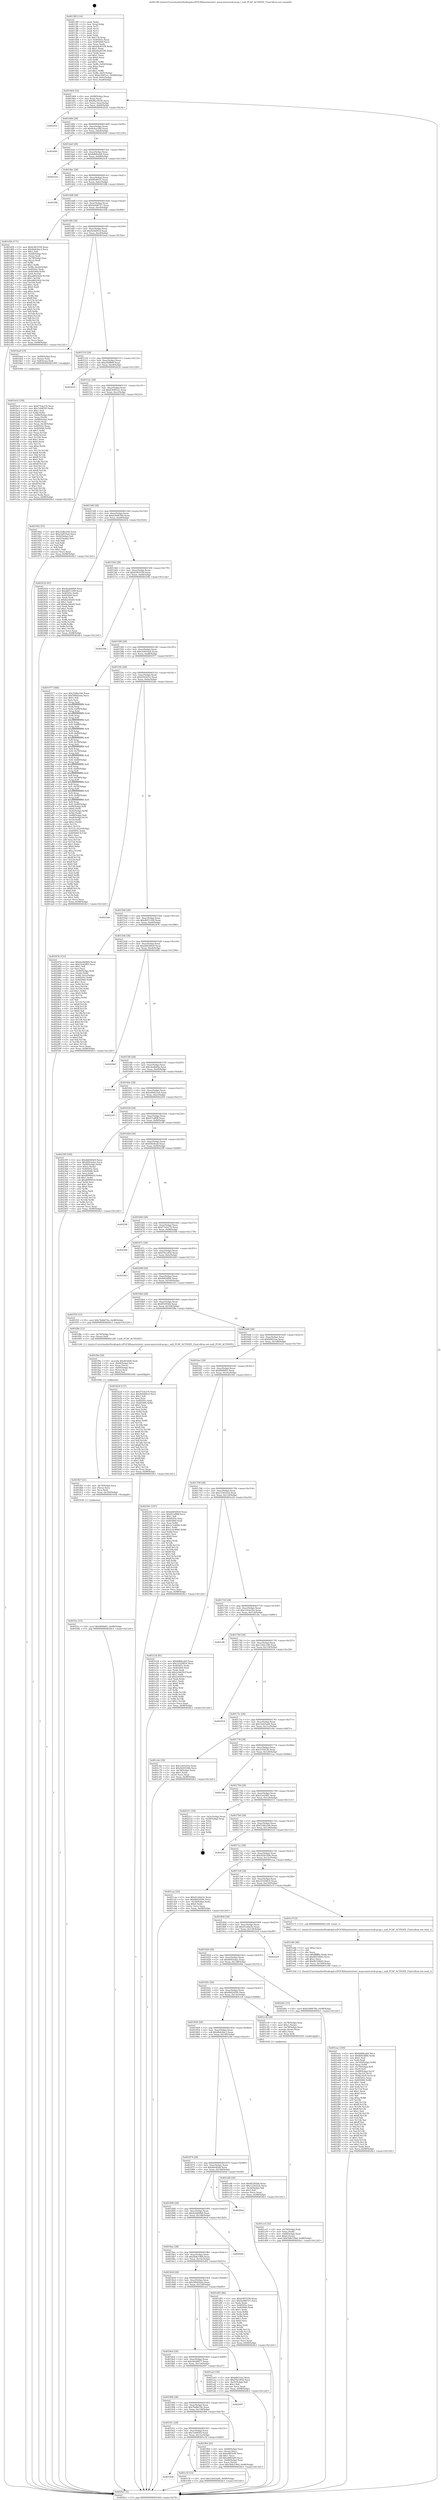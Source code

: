 digraph "0x4013f0" {
  label = "0x4013f0 (/mnt/c/Users/mathe/Desktop/tcc/POCII/binaries/extr_masscansrcstub-pcap.c_null_PCAP_ACTIVATE_Final-ollvm.out::main(0))"
  labelloc = "t"
  node[shape=record]

  Entry [label="",width=0.3,height=0.3,shape=circle,fillcolor=black,style=filled]
  "0x401464" [label="{
     0x401464 [32]\l
     | [instrs]\l
     &nbsp;&nbsp;0x401464 \<+6\>: mov -0x98(%rbp),%eax\l
     &nbsp;&nbsp;0x40146a \<+2\>: mov %eax,%ecx\l
     &nbsp;&nbsp;0x40146c \<+6\>: sub $0x86a3f100,%ecx\l
     &nbsp;&nbsp;0x401472 \<+6\>: mov %eax,-0xac(%rbp)\l
     &nbsp;&nbsp;0x401478 \<+6\>: mov %ecx,-0xb0(%rbp)\l
     &nbsp;&nbsp;0x40147e \<+6\>: je 000000000040203c \<main+0xc4c\>\l
  }"]
  "0x40203c" [label="{
     0x40203c\l
  }", style=dashed]
  "0x401484" [label="{
     0x401484 [28]\l
     | [instrs]\l
     &nbsp;&nbsp;0x401484 \<+5\>: jmp 0000000000401489 \<main+0x99\>\l
     &nbsp;&nbsp;0x401489 \<+6\>: mov -0xac(%rbp),%eax\l
     &nbsp;&nbsp;0x40148f \<+5\>: sub $0x8c4ac589,%eax\l
     &nbsp;&nbsp;0x401494 \<+6\>: mov %eax,-0xb4(%rbp)\l
     &nbsp;&nbsp;0x40149a \<+6\>: je 0000000000402640 \<main+0x1250\>\l
  }"]
  Exit [label="",width=0.3,height=0.3,shape=circle,fillcolor=black,style=filled,peripheries=2]
  "0x402640" [label="{
     0x402640\l
  }", style=dashed]
  "0x4014a0" [label="{
     0x4014a0 [28]\l
     | [instrs]\l
     &nbsp;&nbsp;0x4014a0 \<+5\>: jmp 00000000004014a5 \<main+0xb5\>\l
     &nbsp;&nbsp;0x4014a5 \<+6\>: mov -0xac(%rbp),%eax\l
     &nbsp;&nbsp;0x4014ab \<+5\>: sub $0x8d68cab9,%eax\l
     &nbsp;&nbsp;0x4014b0 \<+6\>: mov %eax,-0xb8(%rbp)\l
     &nbsp;&nbsp;0x4014b6 \<+6\>: je 00000000004025c0 \<main+0x11d0\>\l
  }"]
  "0x401fcc" [label="{
     0x401fcc [15]\l
     | [instrs]\l
     &nbsp;&nbsp;0x401fcc \<+10\>: movl $0xf408d91,-0x98(%rbp)\l
     &nbsp;&nbsp;0x401fd6 \<+5\>: jmp 00000000004026c1 \<main+0x12d1\>\l
  }"]
  "0x4025c0" [label="{
     0x4025c0\l
  }", style=dashed]
  "0x4014bc" [label="{
     0x4014bc [28]\l
     | [instrs]\l
     &nbsp;&nbsp;0x4014bc \<+5\>: jmp 00000000004014c1 \<main+0xd1\>\l
     &nbsp;&nbsp;0x4014c1 \<+6\>: mov -0xac(%rbp),%eax\l
     &nbsp;&nbsp;0x4014c7 \<+5\>: sub $0x8fe801f1,%eax\l
     &nbsp;&nbsp;0x4014cc \<+6\>: mov %eax,-0xbc(%rbp)\l
     &nbsp;&nbsp;0x4014d2 \<+6\>: je 0000000000401fdb \<main+0xbeb\>\l
  }"]
  "0x401fb7" [label="{
     0x401fb7 [21]\l
     | [instrs]\l
     &nbsp;&nbsp;0x401fb7 \<+4\>: mov -0x70(%rbp),%rcx\l
     &nbsp;&nbsp;0x401fbb \<+3\>: mov (%rcx),%rcx\l
     &nbsp;&nbsp;0x401fbe \<+3\>: mov %rcx,%rdi\l
     &nbsp;&nbsp;0x401fc1 \<+6\>: mov %eax,-0x164(%rbp)\l
     &nbsp;&nbsp;0x401fc7 \<+5\>: call 0000000000401030 \<free@plt\>\l
     | [calls]\l
     &nbsp;&nbsp;0x401030 \{1\} (unknown)\l
  }"]
  "0x401fdb" [label="{
     0x401fdb\l
  }", style=dashed]
  "0x4014d8" [label="{
     0x4014d8 [28]\l
     | [instrs]\l
     &nbsp;&nbsp;0x4014d8 \<+5\>: jmp 00000000004014dd \<main+0xed\>\l
     &nbsp;&nbsp;0x4014dd \<+6\>: mov -0xac(%rbp),%eax\l
     &nbsp;&nbsp;0x4014e3 \<+5\>: sub $0x9a9d6727,%eax\l
     &nbsp;&nbsp;0x4014e8 \<+6\>: mov %eax,-0xc0(%rbp)\l
     &nbsp;&nbsp;0x4014ee \<+6\>: je 0000000000401d5b \<main+0x96b\>\l
  }"]
  "0x401f9a" [label="{
     0x401f9a [29]\l
     | [instrs]\l
     &nbsp;&nbsp;0x401f9a \<+10\>: movabs $0x4030d6,%rdi\l
     &nbsp;&nbsp;0x401fa4 \<+4\>: mov -0x60(%rbp),%rcx\l
     &nbsp;&nbsp;0x401fa8 \<+2\>: mov %eax,(%rcx)\l
     &nbsp;&nbsp;0x401faa \<+4\>: mov -0x60(%rbp),%rcx\l
     &nbsp;&nbsp;0x401fae \<+2\>: mov (%rcx),%esi\l
     &nbsp;&nbsp;0x401fb0 \<+2\>: mov $0x0,%al\l
     &nbsp;&nbsp;0x401fb2 \<+5\>: call 0000000000401040 \<printf@plt\>\l
     | [calls]\l
     &nbsp;&nbsp;0x401040 \{1\} (unknown)\l
  }"]
  "0x401d5b" [label="{
     0x401d5b [171]\l
     | [instrs]\l
     &nbsp;&nbsp;0x401d5b \<+5\>: mov $0xb3831f39,%eax\l
     &nbsp;&nbsp;0x401d60 \<+5\>: mov $0x4bdc8ac3,%ecx\l
     &nbsp;&nbsp;0x401d65 \<+2\>: mov $0x1,%dl\l
     &nbsp;&nbsp;0x401d67 \<+4\>: mov -0x68(%rbp),%rsi\l
     &nbsp;&nbsp;0x401d6b \<+2\>: mov (%rsi),%edi\l
     &nbsp;&nbsp;0x401d6d \<+4\>: mov -0x78(%rbp),%rsi\l
     &nbsp;&nbsp;0x401d71 \<+2\>: cmp (%rsi),%edi\l
     &nbsp;&nbsp;0x401d73 \<+4\>: setl %r8b\l
     &nbsp;&nbsp;0x401d77 \<+4\>: and $0x1,%r8b\l
     &nbsp;&nbsp;0x401d7b \<+4\>: mov %r8b,-0x2d(%rbp)\l
     &nbsp;&nbsp;0x401d7f \<+7\>: mov 0x40505c,%edi\l
     &nbsp;&nbsp;0x401d86 \<+8\>: mov 0x405060,%r9d\l
     &nbsp;&nbsp;0x401d8e \<+3\>: mov %edi,%r10d\l
     &nbsp;&nbsp;0x401d91 \<+7\>: add $0xad602426,%r10d\l
     &nbsp;&nbsp;0x401d98 \<+4\>: sub $0x1,%r10d\l
     &nbsp;&nbsp;0x401d9c \<+7\>: sub $0xad602426,%r10d\l
     &nbsp;&nbsp;0x401da3 \<+4\>: imul %r10d,%edi\l
     &nbsp;&nbsp;0x401da7 \<+3\>: and $0x1,%edi\l
     &nbsp;&nbsp;0x401daa \<+3\>: cmp $0x0,%edi\l
     &nbsp;&nbsp;0x401dad \<+4\>: sete %r8b\l
     &nbsp;&nbsp;0x401db1 \<+4\>: cmp $0xa,%r9d\l
     &nbsp;&nbsp;0x401db5 \<+4\>: setl %r11b\l
     &nbsp;&nbsp;0x401db9 \<+3\>: mov %r8b,%bl\l
     &nbsp;&nbsp;0x401dbc \<+3\>: xor $0xff,%bl\l
     &nbsp;&nbsp;0x401dbf \<+3\>: mov %r11b,%r14b\l
     &nbsp;&nbsp;0x401dc2 \<+4\>: xor $0xff,%r14b\l
     &nbsp;&nbsp;0x401dc6 \<+3\>: xor $0x0,%dl\l
     &nbsp;&nbsp;0x401dc9 \<+3\>: mov %bl,%r15b\l
     &nbsp;&nbsp;0x401dcc \<+4\>: and $0x0,%r15b\l
     &nbsp;&nbsp;0x401dd0 \<+3\>: and %dl,%r8b\l
     &nbsp;&nbsp;0x401dd3 \<+3\>: mov %r14b,%r12b\l
     &nbsp;&nbsp;0x401dd6 \<+4\>: and $0x0,%r12b\l
     &nbsp;&nbsp;0x401dda \<+3\>: and %dl,%r11b\l
     &nbsp;&nbsp;0x401ddd \<+3\>: or %r8b,%r15b\l
     &nbsp;&nbsp;0x401de0 \<+3\>: or %r11b,%r12b\l
     &nbsp;&nbsp;0x401de3 \<+3\>: xor %r12b,%r15b\l
     &nbsp;&nbsp;0x401de6 \<+3\>: or %r14b,%bl\l
     &nbsp;&nbsp;0x401de9 \<+3\>: xor $0xff,%bl\l
     &nbsp;&nbsp;0x401dec \<+3\>: or $0x0,%dl\l
     &nbsp;&nbsp;0x401def \<+2\>: and %dl,%bl\l
     &nbsp;&nbsp;0x401df1 \<+3\>: or %bl,%r15b\l
     &nbsp;&nbsp;0x401df4 \<+4\>: test $0x1,%r15b\l
     &nbsp;&nbsp;0x401df8 \<+3\>: cmovne %ecx,%eax\l
     &nbsp;&nbsp;0x401dfb \<+6\>: mov %eax,-0x98(%rbp)\l
     &nbsp;&nbsp;0x401e01 \<+5\>: jmp 00000000004026c1 \<main+0x12d1\>\l
  }"]
  "0x4014f4" [label="{
     0x4014f4 [28]\l
     | [instrs]\l
     &nbsp;&nbsp;0x4014f4 \<+5\>: jmp 00000000004014f9 \<main+0x109\>\l
     &nbsp;&nbsp;0x4014f9 \<+6\>: mov -0xac(%rbp),%eax\l
     &nbsp;&nbsp;0x4014ff \<+5\>: sub $0x9e44f41d,%eax\l
     &nbsp;&nbsp;0x401504 \<+6\>: mov %eax,-0xc4(%rbp)\l
     &nbsp;&nbsp;0x40150a \<+6\>: je 0000000000401bad \<main+0x7bd\>\l
  }"]
  "0x401eac" [label="{
     0x401eac [169]\l
     | [instrs]\l
     &nbsp;&nbsp;0x401eac \<+5\>: mov $0x8d68cab9,%ecx\l
     &nbsp;&nbsp;0x401eb1 \<+5\>: mov $0xfb924f84,%edx\l
     &nbsp;&nbsp;0x401eb6 \<+3\>: mov $0x1,%sil\l
     &nbsp;&nbsp;0x401eb9 \<+2\>: xor %edi,%edi\l
     &nbsp;&nbsp;0x401ebb \<+7\>: mov -0x160(%rbp),%r8d\l
     &nbsp;&nbsp;0x401ec2 \<+4\>: imul %eax,%r8d\l
     &nbsp;&nbsp;0x401ec6 \<+4\>: mov -0x70(%rbp),%r9\l
     &nbsp;&nbsp;0x401eca \<+3\>: mov (%r9),%r9\l
     &nbsp;&nbsp;0x401ecd \<+4\>: mov -0x68(%rbp),%r10\l
     &nbsp;&nbsp;0x401ed1 \<+3\>: movslq (%r10),%r10\l
     &nbsp;&nbsp;0x401ed4 \<+4\>: mov %r8d,(%r9,%r10,4)\l
     &nbsp;&nbsp;0x401ed8 \<+7\>: mov 0x40505c,%eax\l
     &nbsp;&nbsp;0x401edf \<+8\>: mov 0x405060,%r8d\l
     &nbsp;&nbsp;0x401ee7 \<+3\>: sub $0x1,%edi\l
     &nbsp;&nbsp;0x401eea \<+3\>: mov %eax,%r11d\l
     &nbsp;&nbsp;0x401eed \<+3\>: add %edi,%r11d\l
     &nbsp;&nbsp;0x401ef0 \<+4\>: imul %r11d,%eax\l
     &nbsp;&nbsp;0x401ef4 \<+3\>: and $0x1,%eax\l
     &nbsp;&nbsp;0x401ef7 \<+3\>: cmp $0x0,%eax\l
     &nbsp;&nbsp;0x401efa \<+3\>: sete %bl\l
     &nbsp;&nbsp;0x401efd \<+4\>: cmp $0xa,%r8d\l
     &nbsp;&nbsp;0x401f01 \<+4\>: setl %r14b\l
     &nbsp;&nbsp;0x401f05 \<+3\>: mov %bl,%r15b\l
     &nbsp;&nbsp;0x401f08 \<+4\>: xor $0xff,%r15b\l
     &nbsp;&nbsp;0x401f0c \<+3\>: mov %r14b,%r12b\l
     &nbsp;&nbsp;0x401f0f \<+4\>: xor $0xff,%r12b\l
     &nbsp;&nbsp;0x401f13 \<+4\>: xor $0x1,%sil\l
     &nbsp;&nbsp;0x401f17 \<+3\>: mov %r15b,%r13b\l
     &nbsp;&nbsp;0x401f1a \<+4\>: and $0xff,%r13b\l
     &nbsp;&nbsp;0x401f1e \<+3\>: and %sil,%bl\l
     &nbsp;&nbsp;0x401f21 \<+3\>: mov %r12b,%al\l
     &nbsp;&nbsp;0x401f24 \<+2\>: and $0xff,%al\l
     &nbsp;&nbsp;0x401f26 \<+3\>: and %sil,%r14b\l
     &nbsp;&nbsp;0x401f29 \<+3\>: or %bl,%r13b\l
     &nbsp;&nbsp;0x401f2c \<+3\>: or %r14b,%al\l
     &nbsp;&nbsp;0x401f2f \<+3\>: xor %al,%r13b\l
     &nbsp;&nbsp;0x401f32 \<+3\>: or %r12b,%r15b\l
     &nbsp;&nbsp;0x401f35 \<+4\>: xor $0xff,%r15b\l
     &nbsp;&nbsp;0x401f39 \<+4\>: or $0x1,%sil\l
     &nbsp;&nbsp;0x401f3d \<+3\>: and %sil,%r15b\l
     &nbsp;&nbsp;0x401f40 \<+3\>: or %r15b,%r13b\l
     &nbsp;&nbsp;0x401f43 \<+4\>: test $0x1,%r13b\l
     &nbsp;&nbsp;0x401f47 \<+3\>: cmovne %edx,%ecx\l
     &nbsp;&nbsp;0x401f4a \<+6\>: mov %ecx,-0x98(%rbp)\l
     &nbsp;&nbsp;0x401f50 \<+5\>: jmp 00000000004026c1 \<main+0x12d1\>\l
  }"]
  "0x401bad" [label="{
     0x401bad [19]\l
     | [instrs]\l
     &nbsp;&nbsp;0x401bad \<+7\>: mov -0x88(%rbp),%rax\l
     &nbsp;&nbsp;0x401bb4 \<+3\>: mov (%rax),%rax\l
     &nbsp;&nbsp;0x401bb7 \<+4\>: mov 0x8(%rax),%rdi\l
     &nbsp;&nbsp;0x401bbb \<+5\>: call 0000000000401060 \<atoi@plt\>\l
     | [calls]\l
     &nbsp;&nbsp;0x401060 \{1\} (unknown)\l
  }"]
  "0x401510" [label="{
     0x401510 [28]\l
     | [instrs]\l
     &nbsp;&nbsp;0x401510 \<+5\>: jmp 0000000000401515 \<main+0x125\>\l
     &nbsp;&nbsp;0x401515 \<+6\>: mov -0xac(%rbp),%eax\l
     &nbsp;&nbsp;0x40151b \<+5\>: sub $0xa92fff49,%eax\l
     &nbsp;&nbsp;0x401520 \<+6\>: mov %eax,-0xc8(%rbp)\l
     &nbsp;&nbsp;0x401526 \<+6\>: je 0000000000402616 \<main+0x1226\>\l
  }"]
  "0x401e84" [label="{
     0x401e84 [40]\l
     | [instrs]\l
     &nbsp;&nbsp;0x401e84 \<+5\>: mov $0x2,%ecx\l
     &nbsp;&nbsp;0x401e89 \<+1\>: cltd\l
     &nbsp;&nbsp;0x401e8a \<+2\>: idiv %ecx\l
     &nbsp;&nbsp;0x401e8c \<+6\>: imul $0xfffffffe,%edx,%ecx\l
     &nbsp;&nbsp;0x401e92 \<+6\>: sub $0xfb554b65,%ecx\l
     &nbsp;&nbsp;0x401e98 \<+3\>: add $0x1,%ecx\l
     &nbsp;&nbsp;0x401e9b \<+6\>: add $0xfb554b65,%ecx\l
     &nbsp;&nbsp;0x401ea1 \<+6\>: mov %ecx,-0x160(%rbp)\l
     &nbsp;&nbsp;0x401ea7 \<+5\>: call 0000000000401160 \<next_i\>\l
     | [calls]\l
     &nbsp;&nbsp;0x401160 \{1\} (/mnt/c/Users/mathe/Desktop/tcc/POCII/binaries/extr_masscansrcstub-pcap.c_null_PCAP_ACTIVATE_Final-ollvm.out::next_i)\l
  }"]
  "0x402616" [label="{
     0x402616\l
  }", style=dashed]
  "0x40152c" [label="{
     0x40152c [28]\l
     | [instrs]\l
     &nbsp;&nbsp;0x40152c \<+5\>: jmp 0000000000401531 \<main+0x141\>\l
     &nbsp;&nbsp;0x401531 \<+6\>: mov -0xac(%rbp),%eax\l
     &nbsp;&nbsp;0x401537 \<+5\>: sub $0xb304f1a1,%eax\l
     &nbsp;&nbsp;0x40153c \<+6\>: mov %eax,-0xcc(%rbp)\l
     &nbsp;&nbsp;0x401542 \<+6\>: je 0000000000401942 \<main+0x552\>\l
  }"]
  "0x401ce5" [label="{
     0x401ce5 [32]\l
     | [instrs]\l
     &nbsp;&nbsp;0x401ce5 \<+4\>: mov -0x70(%rbp),%rdi\l
     &nbsp;&nbsp;0x401ce9 \<+3\>: mov %rax,(%rdi)\l
     &nbsp;&nbsp;0x401cec \<+4\>: mov -0x68(%rbp),%rax\l
     &nbsp;&nbsp;0x401cf0 \<+6\>: movl $0x0,(%rax)\l
     &nbsp;&nbsp;0x401cf6 \<+10\>: movl $0x568c19b0,-0x98(%rbp)\l
     &nbsp;&nbsp;0x401d00 \<+5\>: jmp 00000000004026c1 \<main+0x12d1\>\l
  }"]
  "0x401942" [label="{
     0x401942 [53]\l
     | [instrs]\l
     &nbsp;&nbsp;0x401942 \<+5\>: mov $0x25d6a166,%eax\l
     &nbsp;&nbsp;0x401947 \<+5\>: mov $0xc5d010a0,%ecx\l
     &nbsp;&nbsp;0x40194c \<+6\>: mov -0x92(%rbp),%dl\l
     &nbsp;&nbsp;0x401952 \<+7\>: mov -0x91(%rbp),%sil\l
     &nbsp;&nbsp;0x401959 \<+3\>: mov %dl,%dil\l
     &nbsp;&nbsp;0x40195c \<+3\>: and %sil,%dil\l
     &nbsp;&nbsp;0x40195f \<+3\>: xor %sil,%dl\l
     &nbsp;&nbsp;0x401962 \<+3\>: or %dl,%dil\l
     &nbsp;&nbsp;0x401965 \<+4\>: test $0x1,%dil\l
     &nbsp;&nbsp;0x401969 \<+3\>: cmovne %ecx,%eax\l
     &nbsp;&nbsp;0x40196c \<+6\>: mov %eax,-0x98(%rbp)\l
     &nbsp;&nbsp;0x401972 \<+5\>: jmp 00000000004026c1 \<main+0x12d1\>\l
  }"]
  "0x401548" [label="{
     0x401548 [28]\l
     | [instrs]\l
     &nbsp;&nbsp;0x401548 \<+5\>: jmp 000000000040154d \<main+0x15d\>\l
     &nbsp;&nbsp;0x40154d \<+6\>: mov -0xac(%rbp),%eax\l
     &nbsp;&nbsp;0x401553 \<+5\>: sub $0xb360678d,%eax\l
     &nbsp;&nbsp;0x401558 \<+6\>: mov %eax,-0xd0(%rbp)\l
     &nbsp;&nbsp;0x40155e \<+6\>: je 000000000040241b \<main+0x102b\>\l
  }"]
  "0x4026c1" [label="{
     0x4026c1 [5]\l
     | [instrs]\l
     &nbsp;&nbsp;0x4026c1 \<+5\>: jmp 0000000000401464 \<main+0x74\>\l
  }"]
  "0x4013f0" [label="{
     0x4013f0 [116]\l
     | [instrs]\l
     &nbsp;&nbsp;0x4013f0 \<+1\>: push %rbp\l
     &nbsp;&nbsp;0x4013f1 \<+3\>: mov %rsp,%rbp\l
     &nbsp;&nbsp;0x4013f4 \<+2\>: push %r15\l
     &nbsp;&nbsp;0x4013f6 \<+2\>: push %r14\l
     &nbsp;&nbsp;0x4013f8 \<+2\>: push %r13\l
     &nbsp;&nbsp;0x4013fa \<+2\>: push %r12\l
     &nbsp;&nbsp;0x4013fc \<+1\>: push %rbx\l
     &nbsp;&nbsp;0x4013fd \<+7\>: sub $0x178,%rsp\l
     &nbsp;&nbsp;0x401404 \<+7\>: mov 0x40505c,%eax\l
     &nbsp;&nbsp;0x40140b \<+7\>: mov 0x405060,%ecx\l
     &nbsp;&nbsp;0x401412 \<+2\>: mov %eax,%edx\l
     &nbsp;&nbsp;0x401414 \<+6\>: add $0xb4a931f9,%edx\l
     &nbsp;&nbsp;0x40141a \<+3\>: sub $0x1,%edx\l
     &nbsp;&nbsp;0x40141d \<+6\>: sub $0xb4a931f9,%edx\l
     &nbsp;&nbsp;0x401423 \<+3\>: imul %edx,%eax\l
     &nbsp;&nbsp;0x401426 \<+3\>: and $0x1,%eax\l
     &nbsp;&nbsp;0x401429 \<+3\>: cmp $0x0,%eax\l
     &nbsp;&nbsp;0x40142c \<+4\>: sete %r8b\l
     &nbsp;&nbsp;0x401430 \<+4\>: and $0x1,%r8b\l
     &nbsp;&nbsp;0x401434 \<+7\>: mov %r8b,-0x92(%rbp)\l
     &nbsp;&nbsp;0x40143b \<+3\>: cmp $0xa,%ecx\l
     &nbsp;&nbsp;0x40143e \<+4\>: setl %r8b\l
     &nbsp;&nbsp;0x401442 \<+4\>: and $0x1,%r8b\l
     &nbsp;&nbsp;0x401446 \<+7\>: mov %r8b,-0x91(%rbp)\l
     &nbsp;&nbsp;0x40144d \<+10\>: movl $0xb304f1a1,-0x98(%rbp)\l
     &nbsp;&nbsp;0x401457 \<+6\>: mov %edi,-0x9c(%rbp)\l
     &nbsp;&nbsp;0x40145d \<+7\>: mov %rsi,-0xa8(%rbp)\l
  }"]
  "0x401938" [label="{
     0x401938\l
  }", style=dashed]
  "0x40241b" [label="{
     0x40241b [91]\l
     | [instrs]\l
     &nbsp;&nbsp;0x40241b \<+5\>: mov $0x4eabb0b9,%eax\l
     &nbsp;&nbsp;0x402420 \<+5\>: mov $0xd6f11209,%ecx\l
     &nbsp;&nbsp;0x402425 \<+7\>: mov 0x40505c,%edx\l
     &nbsp;&nbsp;0x40242c \<+7\>: mov 0x405060,%esi\l
     &nbsp;&nbsp;0x402433 \<+2\>: mov %edx,%edi\l
     &nbsp;&nbsp;0x402435 \<+6\>: sub $0x8acfde64,%edi\l
     &nbsp;&nbsp;0x40243b \<+3\>: sub $0x1,%edi\l
     &nbsp;&nbsp;0x40243e \<+6\>: add $0x8acfde64,%edi\l
     &nbsp;&nbsp;0x402444 \<+3\>: imul %edi,%edx\l
     &nbsp;&nbsp;0x402447 \<+3\>: and $0x1,%edx\l
     &nbsp;&nbsp;0x40244a \<+3\>: cmp $0x0,%edx\l
     &nbsp;&nbsp;0x40244d \<+4\>: sete %r8b\l
     &nbsp;&nbsp;0x402451 \<+3\>: cmp $0xa,%esi\l
     &nbsp;&nbsp;0x402454 \<+4\>: setl %r9b\l
     &nbsp;&nbsp;0x402458 \<+3\>: mov %r8b,%r10b\l
     &nbsp;&nbsp;0x40245b \<+3\>: and %r9b,%r10b\l
     &nbsp;&nbsp;0x40245e \<+3\>: xor %r9b,%r8b\l
     &nbsp;&nbsp;0x402461 \<+3\>: or %r8b,%r10b\l
     &nbsp;&nbsp;0x402464 \<+4\>: test $0x1,%r10b\l
     &nbsp;&nbsp;0x402468 \<+3\>: cmovne %ecx,%eax\l
     &nbsp;&nbsp;0x40246b \<+6\>: mov %eax,-0x98(%rbp)\l
     &nbsp;&nbsp;0x402471 \<+5\>: jmp 00000000004026c1 \<main+0x12d1\>\l
  }"]
  "0x401564" [label="{
     0x401564 [28]\l
     | [instrs]\l
     &nbsp;&nbsp;0x401564 \<+5\>: jmp 0000000000401569 \<main+0x179\>\l
     &nbsp;&nbsp;0x401569 \<+6\>: mov -0xac(%rbp),%eax\l
     &nbsp;&nbsp;0x40156f \<+5\>: sub $0xb3831f39,%eax\l
     &nbsp;&nbsp;0x401574 \<+6\>: mov %eax,-0xd4(%rbp)\l
     &nbsp;&nbsp;0x40157a \<+6\>: je 000000000040259b \<main+0x11ab\>\l
  }"]
  "0x401c5f" [label="{
     0x401c5f [15]\l
     | [instrs]\l
     &nbsp;&nbsp;0x401c5f \<+10\>: movl $0x1de63a66,-0x98(%rbp)\l
     &nbsp;&nbsp;0x401c69 \<+5\>: jmp 00000000004026c1 \<main+0x12d1\>\l
  }"]
  "0x40259b" [label="{
     0x40259b\l
  }", style=dashed]
  "0x401580" [label="{
     0x401580 [28]\l
     | [instrs]\l
     &nbsp;&nbsp;0x401580 \<+5\>: jmp 0000000000401585 \<main+0x195\>\l
     &nbsp;&nbsp;0x401585 \<+6\>: mov -0xac(%rbp),%eax\l
     &nbsp;&nbsp;0x40158b \<+5\>: sub $0xc5d010a0,%eax\l
     &nbsp;&nbsp;0x401590 \<+6\>: mov %eax,-0xd8(%rbp)\l
     &nbsp;&nbsp;0x401596 \<+6\>: je 0000000000401977 \<main+0x587\>\l
  }"]
  "0x40191c" [label="{
     0x40191c [28]\l
     | [instrs]\l
     &nbsp;&nbsp;0x40191c \<+5\>: jmp 0000000000401921 \<main+0x531\>\l
     &nbsp;&nbsp;0x401921 \<+6\>: mov -0xac(%rbp),%eax\l
     &nbsp;&nbsp;0x401927 \<+5\>: sub $0x7e04f3f3,%eax\l
     &nbsp;&nbsp;0x40192c \<+6\>: mov %eax,-0x15c(%rbp)\l
     &nbsp;&nbsp;0x401932 \<+6\>: je 0000000000401c5f \<main+0x86f\>\l
  }"]
  "0x401977" [label="{
     0x401977 [366]\l
     | [instrs]\l
     &nbsp;&nbsp;0x401977 \<+5\>: mov $0x25d6a166,%eax\l
     &nbsp;&nbsp;0x40197c \<+5\>: mov $0x589d3eda,%ecx\l
     &nbsp;&nbsp;0x401981 \<+2\>: mov $0x1,%dl\l
     &nbsp;&nbsp;0x401983 \<+2\>: xor %esi,%esi\l
     &nbsp;&nbsp;0x401985 \<+3\>: mov %rsp,%rdi\l
     &nbsp;&nbsp;0x401988 \<+4\>: add $0xfffffffffffffff0,%rdi\l
     &nbsp;&nbsp;0x40198c \<+3\>: mov %rdi,%rsp\l
     &nbsp;&nbsp;0x40198f \<+7\>: mov %rdi,-0x90(%rbp)\l
     &nbsp;&nbsp;0x401996 \<+3\>: mov %rsp,%rdi\l
     &nbsp;&nbsp;0x401999 \<+4\>: add $0xfffffffffffffff0,%rdi\l
     &nbsp;&nbsp;0x40199d \<+3\>: mov %rdi,%rsp\l
     &nbsp;&nbsp;0x4019a0 \<+3\>: mov %rsp,%r8\l
     &nbsp;&nbsp;0x4019a3 \<+4\>: add $0xfffffffffffffff0,%r8\l
     &nbsp;&nbsp;0x4019a7 \<+3\>: mov %r8,%rsp\l
     &nbsp;&nbsp;0x4019aa \<+7\>: mov %r8,-0x88(%rbp)\l
     &nbsp;&nbsp;0x4019b1 \<+3\>: mov %rsp,%r8\l
     &nbsp;&nbsp;0x4019b4 \<+4\>: add $0xfffffffffffffff0,%r8\l
     &nbsp;&nbsp;0x4019b8 \<+3\>: mov %r8,%rsp\l
     &nbsp;&nbsp;0x4019bb \<+4\>: mov %r8,-0x80(%rbp)\l
     &nbsp;&nbsp;0x4019bf \<+3\>: mov %rsp,%r8\l
     &nbsp;&nbsp;0x4019c2 \<+4\>: add $0xfffffffffffffff0,%r8\l
     &nbsp;&nbsp;0x4019c6 \<+3\>: mov %r8,%rsp\l
     &nbsp;&nbsp;0x4019c9 \<+4\>: mov %r8,-0x78(%rbp)\l
     &nbsp;&nbsp;0x4019cd \<+3\>: mov %rsp,%r8\l
     &nbsp;&nbsp;0x4019d0 \<+4\>: add $0xfffffffffffffff0,%r8\l
     &nbsp;&nbsp;0x4019d4 \<+3\>: mov %r8,%rsp\l
     &nbsp;&nbsp;0x4019d7 \<+4\>: mov %r8,-0x70(%rbp)\l
     &nbsp;&nbsp;0x4019db \<+3\>: mov %rsp,%r8\l
     &nbsp;&nbsp;0x4019de \<+4\>: add $0xfffffffffffffff0,%r8\l
     &nbsp;&nbsp;0x4019e2 \<+3\>: mov %r8,%rsp\l
     &nbsp;&nbsp;0x4019e5 \<+4\>: mov %r8,-0x68(%rbp)\l
     &nbsp;&nbsp;0x4019e9 \<+3\>: mov %rsp,%r8\l
     &nbsp;&nbsp;0x4019ec \<+4\>: add $0xfffffffffffffff0,%r8\l
     &nbsp;&nbsp;0x4019f0 \<+3\>: mov %r8,%rsp\l
     &nbsp;&nbsp;0x4019f3 \<+4\>: mov %r8,-0x60(%rbp)\l
     &nbsp;&nbsp;0x4019f7 \<+3\>: mov %rsp,%r8\l
     &nbsp;&nbsp;0x4019fa \<+4\>: add $0xfffffffffffffff0,%r8\l
     &nbsp;&nbsp;0x4019fe \<+3\>: mov %r8,%rsp\l
     &nbsp;&nbsp;0x401a01 \<+4\>: mov %r8,-0x58(%rbp)\l
     &nbsp;&nbsp;0x401a05 \<+3\>: mov %rsp,%r8\l
     &nbsp;&nbsp;0x401a08 \<+4\>: add $0xfffffffffffffff0,%r8\l
     &nbsp;&nbsp;0x401a0c \<+3\>: mov %r8,%rsp\l
     &nbsp;&nbsp;0x401a0f \<+4\>: mov %r8,-0x50(%rbp)\l
     &nbsp;&nbsp;0x401a13 \<+3\>: mov %rsp,%r8\l
     &nbsp;&nbsp;0x401a16 \<+4\>: add $0xfffffffffffffff0,%r8\l
     &nbsp;&nbsp;0x401a1a \<+3\>: mov %r8,%rsp\l
     &nbsp;&nbsp;0x401a1d \<+4\>: mov %r8,-0x48(%rbp)\l
     &nbsp;&nbsp;0x401a21 \<+3\>: mov %rsp,%r8\l
     &nbsp;&nbsp;0x401a24 \<+4\>: add $0xfffffffffffffff0,%r8\l
     &nbsp;&nbsp;0x401a28 \<+3\>: mov %r8,%rsp\l
     &nbsp;&nbsp;0x401a2b \<+4\>: mov %r8,-0x40(%rbp)\l
     &nbsp;&nbsp;0x401a2f \<+7\>: mov -0x90(%rbp),%r8\l
     &nbsp;&nbsp;0x401a36 \<+7\>: movl $0x0,(%r8)\l
     &nbsp;&nbsp;0x401a3d \<+7\>: mov -0x9c(%rbp),%r9d\l
     &nbsp;&nbsp;0x401a44 \<+3\>: mov %r9d,(%rdi)\l
     &nbsp;&nbsp;0x401a47 \<+7\>: mov -0x88(%rbp),%r8\l
     &nbsp;&nbsp;0x401a4e \<+7\>: mov -0xa8(%rbp),%r10\l
     &nbsp;&nbsp;0x401a55 \<+3\>: mov %r10,(%r8)\l
     &nbsp;&nbsp;0x401a58 \<+3\>: cmpl $0x2,(%rdi)\l
     &nbsp;&nbsp;0x401a5b \<+4\>: setne %r11b\l
     &nbsp;&nbsp;0x401a5f \<+4\>: and $0x1,%r11b\l
     &nbsp;&nbsp;0x401a63 \<+4\>: mov %r11b,-0x35(%rbp)\l
     &nbsp;&nbsp;0x401a67 \<+7\>: mov 0x40505c,%ebx\l
     &nbsp;&nbsp;0x401a6e \<+8\>: mov 0x405060,%r14d\l
     &nbsp;&nbsp;0x401a76 \<+3\>: sub $0x1,%esi\l
     &nbsp;&nbsp;0x401a79 \<+3\>: mov %ebx,%r15d\l
     &nbsp;&nbsp;0x401a7c \<+3\>: add %esi,%r15d\l
     &nbsp;&nbsp;0x401a7f \<+4\>: imul %r15d,%ebx\l
     &nbsp;&nbsp;0x401a83 \<+3\>: and $0x1,%ebx\l
     &nbsp;&nbsp;0x401a86 \<+3\>: cmp $0x0,%ebx\l
     &nbsp;&nbsp;0x401a89 \<+4\>: sete %r11b\l
     &nbsp;&nbsp;0x401a8d \<+4\>: cmp $0xa,%r14d\l
     &nbsp;&nbsp;0x401a91 \<+4\>: setl %r12b\l
     &nbsp;&nbsp;0x401a95 \<+3\>: mov %r11b,%r13b\l
     &nbsp;&nbsp;0x401a98 \<+4\>: xor $0xff,%r13b\l
     &nbsp;&nbsp;0x401a9c \<+3\>: mov %r12b,%sil\l
     &nbsp;&nbsp;0x401a9f \<+4\>: xor $0xff,%sil\l
     &nbsp;&nbsp;0x401aa3 \<+3\>: xor $0x0,%dl\l
     &nbsp;&nbsp;0x401aa6 \<+3\>: mov %r13b,%dil\l
     &nbsp;&nbsp;0x401aa9 \<+4\>: and $0x0,%dil\l
     &nbsp;&nbsp;0x401aad \<+3\>: and %dl,%r11b\l
     &nbsp;&nbsp;0x401ab0 \<+3\>: mov %sil,%r8b\l
     &nbsp;&nbsp;0x401ab3 \<+4\>: and $0x0,%r8b\l
     &nbsp;&nbsp;0x401ab7 \<+3\>: and %dl,%r12b\l
     &nbsp;&nbsp;0x401aba \<+3\>: or %r11b,%dil\l
     &nbsp;&nbsp;0x401abd \<+3\>: or %r12b,%r8b\l
     &nbsp;&nbsp;0x401ac0 \<+3\>: xor %r8b,%dil\l
     &nbsp;&nbsp;0x401ac3 \<+3\>: or %sil,%r13b\l
     &nbsp;&nbsp;0x401ac6 \<+4\>: xor $0xff,%r13b\l
     &nbsp;&nbsp;0x401aca \<+3\>: or $0x0,%dl\l
     &nbsp;&nbsp;0x401acd \<+3\>: and %dl,%r13b\l
     &nbsp;&nbsp;0x401ad0 \<+3\>: or %r13b,%dil\l
     &nbsp;&nbsp;0x401ad3 \<+4\>: test $0x1,%dil\l
     &nbsp;&nbsp;0x401ad7 \<+3\>: cmovne %ecx,%eax\l
     &nbsp;&nbsp;0x401ada \<+6\>: mov %eax,-0x98(%rbp)\l
     &nbsp;&nbsp;0x401ae0 \<+5\>: jmp 00000000004026c1 \<main+0x12d1\>\l
  }"]
  "0x40159c" [label="{
     0x40159c [28]\l
     | [instrs]\l
     &nbsp;&nbsp;0x40159c \<+5\>: jmp 00000000004015a1 \<main+0x1b1\>\l
     &nbsp;&nbsp;0x4015a1 \<+6\>: mov -0xac(%rbp),%eax\l
     &nbsp;&nbsp;0x4015a7 \<+5\>: sub $0xd1fc6255,%eax\l
     &nbsp;&nbsp;0x4015ac \<+6\>: mov %eax,-0xdc(%rbp)\l
     &nbsp;&nbsp;0x4015b2 \<+6\>: je 00000000004022da \<main+0xeea\>\l
  }"]
  "0x401f64" [label="{
     0x401f64 [42]\l
     | [instrs]\l
     &nbsp;&nbsp;0x401f64 \<+4\>: mov -0x68(%rbp),%rax\l
     &nbsp;&nbsp;0x401f68 \<+2\>: mov (%rax),%ecx\l
     &nbsp;&nbsp;0x401f6a \<+6\>: sub $0xefd03ef0,%ecx\l
     &nbsp;&nbsp;0x401f70 \<+3\>: add $0x1,%ecx\l
     &nbsp;&nbsp;0x401f73 \<+6\>: add $0xefd03ef0,%ecx\l
     &nbsp;&nbsp;0x401f79 \<+4\>: mov -0x68(%rbp),%rax\l
     &nbsp;&nbsp;0x401f7d \<+2\>: mov %ecx,(%rax)\l
     &nbsp;&nbsp;0x401f7f \<+10\>: movl $0x568c19b0,-0x98(%rbp)\l
     &nbsp;&nbsp;0x401f89 \<+5\>: jmp 00000000004026c1 \<main+0x12d1\>\l
  }"]
  "0x401900" [label="{
     0x401900 [28]\l
     | [instrs]\l
     &nbsp;&nbsp;0x401900 \<+5\>: jmp 0000000000401905 \<main+0x515\>\l
     &nbsp;&nbsp;0x401905 \<+6\>: mov -0xac(%rbp),%eax\l
     &nbsp;&nbsp;0x40190b \<+5\>: sub $0x7bdb679e,%eax\l
     &nbsp;&nbsp;0x401910 \<+6\>: mov %eax,-0x158(%rbp)\l
     &nbsp;&nbsp;0x401916 \<+6\>: je 0000000000401f64 \<main+0xb74\>\l
  }"]
  "0x4022da" [label="{
     0x4022da\l
  }", style=dashed]
  "0x4015b8" [label="{
     0x4015b8 [28]\l
     | [instrs]\l
     &nbsp;&nbsp;0x4015b8 \<+5\>: jmp 00000000004015bd \<main+0x1cd\>\l
     &nbsp;&nbsp;0x4015bd \<+6\>: mov -0xac(%rbp),%eax\l
     &nbsp;&nbsp;0x4015c3 \<+5\>: sub $0xd6f11209,%eax\l
     &nbsp;&nbsp;0x4015c8 \<+6\>: mov %eax,-0xe0(%rbp)\l
     &nbsp;&nbsp;0x4015ce \<+6\>: je 0000000000402476 \<main+0x1086\>\l
  }"]
  "0x402097" [label="{
     0x402097\l
  }", style=dashed]
  "0x402476" [label="{
     0x402476 [155]\l
     | [instrs]\l
     &nbsp;&nbsp;0x402476 \<+5\>: mov $0x4eabb0b9,%eax\l
     &nbsp;&nbsp;0x40247b \<+5\>: mov $0x22e43f65,%ecx\l
     &nbsp;&nbsp;0x402480 \<+2\>: mov $0x1,%dl\l
     &nbsp;&nbsp;0x402482 \<+2\>: xor %esi,%esi\l
     &nbsp;&nbsp;0x402484 \<+7\>: mov -0x90(%rbp),%rdi\l
     &nbsp;&nbsp;0x40248b \<+3\>: mov (%rdi),%r8d\l
     &nbsp;&nbsp;0x40248e \<+4\>: mov %r8d,-0x2c(%rbp)\l
     &nbsp;&nbsp;0x402492 \<+8\>: mov 0x40505c,%r8d\l
     &nbsp;&nbsp;0x40249a \<+8\>: mov 0x405060,%r9d\l
     &nbsp;&nbsp;0x4024a2 \<+3\>: sub $0x1,%esi\l
     &nbsp;&nbsp;0x4024a5 \<+3\>: mov %r8d,%r10d\l
     &nbsp;&nbsp;0x4024a8 \<+3\>: add %esi,%r10d\l
     &nbsp;&nbsp;0x4024ab \<+4\>: imul %r10d,%r8d\l
     &nbsp;&nbsp;0x4024af \<+4\>: and $0x1,%r8d\l
     &nbsp;&nbsp;0x4024b3 \<+4\>: cmp $0x0,%r8d\l
     &nbsp;&nbsp;0x4024b7 \<+4\>: sete %r11b\l
     &nbsp;&nbsp;0x4024bb \<+4\>: cmp $0xa,%r9d\l
     &nbsp;&nbsp;0x4024bf \<+3\>: setl %bl\l
     &nbsp;&nbsp;0x4024c2 \<+3\>: mov %r11b,%r14b\l
     &nbsp;&nbsp;0x4024c5 \<+4\>: xor $0xff,%r14b\l
     &nbsp;&nbsp;0x4024c9 \<+3\>: mov %bl,%r15b\l
     &nbsp;&nbsp;0x4024cc \<+4\>: xor $0xff,%r15b\l
     &nbsp;&nbsp;0x4024d0 \<+3\>: xor $0x0,%dl\l
     &nbsp;&nbsp;0x4024d3 \<+3\>: mov %r14b,%r12b\l
     &nbsp;&nbsp;0x4024d6 \<+4\>: and $0x0,%r12b\l
     &nbsp;&nbsp;0x4024da \<+3\>: and %dl,%r11b\l
     &nbsp;&nbsp;0x4024dd \<+3\>: mov %r15b,%r13b\l
     &nbsp;&nbsp;0x4024e0 \<+4\>: and $0x0,%r13b\l
     &nbsp;&nbsp;0x4024e4 \<+2\>: and %dl,%bl\l
     &nbsp;&nbsp;0x4024e6 \<+3\>: or %r11b,%r12b\l
     &nbsp;&nbsp;0x4024e9 \<+3\>: or %bl,%r13b\l
     &nbsp;&nbsp;0x4024ec \<+3\>: xor %r13b,%r12b\l
     &nbsp;&nbsp;0x4024ef \<+3\>: or %r15b,%r14b\l
     &nbsp;&nbsp;0x4024f2 \<+4\>: xor $0xff,%r14b\l
     &nbsp;&nbsp;0x4024f6 \<+3\>: or $0x0,%dl\l
     &nbsp;&nbsp;0x4024f9 \<+3\>: and %dl,%r14b\l
     &nbsp;&nbsp;0x4024fc \<+3\>: or %r14b,%r12b\l
     &nbsp;&nbsp;0x4024ff \<+4\>: test $0x1,%r12b\l
     &nbsp;&nbsp;0x402503 \<+3\>: cmovne %ecx,%eax\l
     &nbsp;&nbsp;0x402506 \<+6\>: mov %eax,-0x98(%rbp)\l
     &nbsp;&nbsp;0x40250c \<+5\>: jmp 00000000004026c1 \<main+0x12d1\>\l
  }"]
  "0x4015d4" [label="{
     0x4015d4 [28]\l
     | [instrs]\l
     &nbsp;&nbsp;0x4015d4 \<+5\>: jmp 00000000004015d9 \<main+0x1e9\>\l
     &nbsp;&nbsp;0x4015d9 \<+6\>: mov -0xac(%rbp),%eax\l
     &nbsp;&nbsp;0x4015df \<+5\>: sub $0xddd560e9,%eax\l
     &nbsp;&nbsp;0x4015e4 \<+6\>: mov %eax,-0xe4(%rbp)\l
     &nbsp;&nbsp;0x4015ea \<+6\>: je 000000000040268d \<main+0x129d\>\l
  }"]
  "0x401bc0" [label="{
     0x401bc0 [159]\l
     | [instrs]\l
     &nbsp;&nbsp;0x401bc0 \<+5\>: mov $0xf73cb276,%ecx\l
     &nbsp;&nbsp;0x401bc5 \<+5\>: mov $0x7e04f3f3,%edx\l
     &nbsp;&nbsp;0x401bca \<+3\>: mov $0x1,%sil\l
     &nbsp;&nbsp;0x401bcd \<+3\>: xor %r8d,%r8d\l
     &nbsp;&nbsp;0x401bd0 \<+4\>: mov -0x80(%rbp),%rdi\l
     &nbsp;&nbsp;0x401bd4 \<+2\>: mov %eax,(%rdi)\l
     &nbsp;&nbsp;0x401bd6 \<+4\>: mov -0x80(%rbp),%rdi\l
     &nbsp;&nbsp;0x401bda \<+2\>: mov (%rdi),%eax\l
     &nbsp;&nbsp;0x401bdc \<+3\>: mov %eax,-0x34(%rbp)\l
     &nbsp;&nbsp;0x401bdf \<+7\>: mov 0x40505c,%eax\l
     &nbsp;&nbsp;0x401be6 \<+8\>: mov 0x405060,%r9d\l
     &nbsp;&nbsp;0x401bee \<+4\>: sub $0x1,%r8d\l
     &nbsp;&nbsp;0x401bf2 \<+3\>: mov %eax,%r10d\l
     &nbsp;&nbsp;0x401bf5 \<+3\>: add %r8d,%r10d\l
     &nbsp;&nbsp;0x401bf8 \<+4\>: imul %r10d,%eax\l
     &nbsp;&nbsp;0x401bfc \<+3\>: and $0x1,%eax\l
     &nbsp;&nbsp;0x401bff \<+3\>: cmp $0x0,%eax\l
     &nbsp;&nbsp;0x401c02 \<+4\>: sete %r11b\l
     &nbsp;&nbsp;0x401c06 \<+4\>: cmp $0xa,%r9d\l
     &nbsp;&nbsp;0x401c0a \<+3\>: setl %bl\l
     &nbsp;&nbsp;0x401c0d \<+3\>: mov %r11b,%r14b\l
     &nbsp;&nbsp;0x401c10 \<+4\>: xor $0xff,%r14b\l
     &nbsp;&nbsp;0x401c14 \<+3\>: mov %bl,%r15b\l
     &nbsp;&nbsp;0x401c17 \<+4\>: xor $0xff,%r15b\l
     &nbsp;&nbsp;0x401c1b \<+4\>: xor $0x1,%sil\l
     &nbsp;&nbsp;0x401c1f \<+3\>: mov %r14b,%r12b\l
     &nbsp;&nbsp;0x401c22 \<+4\>: and $0xff,%r12b\l
     &nbsp;&nbsp;0x401c26 \<+3\>: and %sil,%r11b\l
     &nbsp;&nbsp;0x401c29 \<+3\>: mov %r15b,%r13b\l
     &nbsp;&nbsp;0x401c2c \<+4\>: and $0xff,%r13b\l
     &nbsp;&nbsp;0x401c30 \<+3\>: and %sil,%bl\l
     &nbsp;&nbsp;0x401c33 \<+3\>: or %r11b,%r12b\l
     &nbsp;&nbsp;0x401c36 \<+3\>: or %bl,%r13b\l
     &nbsp;&nbsp;0x401c39 \<+3\>: xor %r13b,%r12b\l
     &nbsp;&nbsp;0x401c3c \<+3\>: or %r15b,%r14b\l
     &nbsp;&nbsp;0x401c3f \<+4\>: xor $0xff,%r14b\l
     &nbsp;&nbsp;0x401c43 \<+4\>: or $0x1,%sil\l
     &nbsp;&nbsp;0x401c47 \<+3\>: and %sil,%r14b\l
     &nbsp;&nbsp;0x401c4a \<+3\>: or %r14b,%r12b\l
     &nbsp;&nbsp;0x401c4d \<+4\>: test $0x1,%r12b\l
     &nbsp;&nbsp;0x401c51 \<+3\>: cmovne %edx,%ecx\l
     &nbsp;&nbsp;0x401c54 \<+6\>: mov %ecx,-0x98(%rbp)\l
     &nbsp;&nbsp;0x401c5a \<+5\>: jmp 00000000004026c1 \<main+0x12d1\>\l
  }"]
  "0x40268d" [label="{
     0x40268d\l
  }", style=dashed]
  "0x4015f0" [label="{
     0x4015f0 [28]\l
     | [instrs]\l
     &nbsp;&nbsp;0x4015f0 \<+5\>: jmp 00000000004015f5 \<main+0x205\>\l
     &nbsp;&nbsp;0x4015f5 \<+6\>: mov -0xac(%rbp),%eax\l
     &nbsp;&nbsp;0x4015fb \<+5\>: sub $0xe4e4bb9a,%eax\l
     &nbsp;&nbsp;0x401600 \<+6\>: mov %eax,-0xe8(%rbp)\l
     &nbsp;&nbsp;0x401606 \<+6\>: je 000000000040219b \<main+0xdab\>\l
  }"]
  "0x4018e4" [label="{
     0x4018e4 [28]\l
     | [instrs]\l
     &nbsp;&nbsp;0x4018e4 \<+5\>: jmp 00000000004018e9 \<main+0x4f9\>\l
     &nbsp;&nbsp;0x4018e9 \<+6\>: mov -0xac(%rbp),%eax\l
     &nbsp;&nbsp;0x4018ef \<+5\>: sub $0x59c48977,%eax\l
     &nbsp;&nbsp;0x4018f4 \<+6\>: mov %eax,-0x154(%rbp)\l
     &nbsp;&nbsp;0x4018fa \<+6\>: je 0000000000402097 \<main+0xca7\>\l
  }"]
  "0x40219b" [label="{
     0x40219b\l
  }", style=dashed]
  "0x40160c" [label="{
     0x40160c [28]\l
     | [instrs]\l
     &nbsp;&nbsp;0x40160c \<+5\>: jmp 0000000000401611 \<main+0x221\>\l
     &nbsp;&nbsp;0x401611 \<+6\>: mov -0xac(%rbp),%eax\l
     &nbsp;&nbsp;0x401617 \<+5\>: sub $0xe69d22a4,%eax\l
     &nbsp;&nbsp;0x40161c \<+6\>: mov %eax,-0xec(%rbp)\l
     &nbsp;&nbsp;0x401622 \<+6\>: je 0000000000402205 \<main+0xe15\>\l
  }"]
  "0x401ae5" [label="{
     0x401ae5 [30]\l
     | [instrs]\l
     &nbsp;&nbsp;0x401ae5 \<+5\>: mov $0xb8422ea,%eax\l
     &nbsp;&nbsp;0x401aea \<+5\>: mov $0xf7bcc85d,%ecx\l
     &nbsp;&nbsp;0x401aef \<+3\>: mov -0x35(%rbp),%dl\l
     &nbsp;&nbsp;0x401af2 \<+3\>: test $0x1,%dl\l
     &nbsp;&nbsp;0x401af5 \<+3\>: cmovne %ecx,%eax\l
     &nbsp;&nbsp;0x401af8 \<+6\>: mov %eax,-0x98(%rbp)\l
     &nbsp;&nbsp;0x401afe \<+5\>: jmp 00000000004026c1 \<main+0x12d1\>\l
  }"]
  "0x402205" [label="{
     0x402205\l
  }", style=dashed]
  "0x401628" [label="{
     0x401628 [28]\l
     | [instrs]\l
     &nbsp;&nbsp;0x401628 \<+5\>: jmp 000000000040162d \<main+0x23d\>\l
     &nbsp;&nbsp;0x40162d \<+6\>: mov -0xac(%rbp),%eax\l
     &nbsp;&nbsp;0x401633 \<+5\>: sub $0xf51af89f,%eax\l
     &nbsp;&nbsp;0x401638 \<+6\>: mov %eax,-0xf0(%rbp)\l
     &nbsp;&nbsp;0x40163e \<+6\>: je 000000000040239f \<main+0xfaf\>\l
  }"]
  "0x4018c8" [label="{
     0x4018c8 [28]\l
     | [instrs]\l
     &nbsp;&nbsp;0x4018c8 \<+5\>: jmp 00000000004018cd \<main+0x4dd\>\l
     &nbsp;&nbsp;0x4018cd \<+6\>: mov -0xac(%rbp),%eax\l
     &nbsp;&nbsp;0x4018d3 \<+5\>: sub $0x589d3eda,%eax\l
     &nbsp;&nbsp;0x4018d8 \<+6\>: mov %eax,-0x150(%rbp)\l
     &nbsp;&nbsp;0x4018de \<+6\>: je 0000000000401ae5 \<main+0x6f5\>\l
  }"]
  "0x40239f" [label="{
     0x40239f [109]\l
     | [instrs]\l
     &nbsp;&nbsp;0x40239f \<+5\>: mov $0xddd560e9,%eax\l
     &nbsp;&nbsp;0x4023a4 \<+5\>: mov $0x4693edac,%ecx\l
     &nbsp;&nbsp;0x4023a9 \<+7\>: mov -0x90(%rbp),%rdx\l
     &nbsp;&nbsp;0x4023b0 \<+6\>: movl $0x0,(%rdx)\l
     &nbsp;&nbsp;0x4023b6 \<+7\>: mov 0x40505c,%esi\l
     &nbsp;&nbsp;0x4023bd \<+7\>: mov 0x405060,%edi\l
     &nbsp;&nbsp;0x4023c4 \<+3\>: mov %esi,%r8d\l
     &nbsp;&nbsp;0x4023c7 \<+7\>: add $0xdf990010,%r8d\l
     &nbsp;&nbsp;0x4023ce \<+4\>: sub $0x1,%r8d\l
     &nbsp;&nbsp;0x4023d2 \<+7\>: sub $0xdf990010,%r8d\l
     &nbsp;&nbsp;0x4023d9 \<+4\>: imul %r8d,%esi\l
     &nbsp;&nbsp;0x4023dd \<+3\>: and $0x1,%esi\l
     &nbsp;&nbsp;0x4023e0 \<+3\>: cmp $0x0,%esi\l
     &nbsp;&nbsp;0x4023e3 \<+4\>: sete %r9b\l
     &nbsp;&nbsp;0x4023e7 \<+3\>: cmp $0xa,%edi\l
     &nbsp;&nbsp;0x4023ea \<+4\>: setl %r10b\l
     &nbsp;&nbsp;0x4023ee \<+3\>: mov %r9b,%r11b\l
     &nbsp;&nbsp;0x4023f1 \<+3\>: and %r10b,%r11b\l
     &nbsp;&nbsp;0x4023f4 \<+3\>: xor %r10b,%r9b\l
     &nbsp;&nbsp;0x4023f7 \<+3\>: or %r9b,%r11b\l
     &nbsp;&nbsp;0x4023fa \<+4\>: test $0x1,%r11b\l
     &nbsp;&nbsp;0x4023fe \<+3\>: cmovne %ecx,%eax\l
     &nbsp;&nbsp;0x402401 \<+6\>: mov %eax,-0x98(%rbp)\l
     &nbsp;&nbsp;0x402407 \<+5\>: jmp 00000000004026c1 \<main+0x12d1\>\l
  }"]
  "0x401644" [label="{
     0x401644 [28]\l
     | [instrs]\l
     &nbsp;&nbsp;0x401644 \<+5\>: jmp 0000000000401649 \<main+0x259\>\l
     &nbsp;&nbsp;0x401649 \<+6\>: mov -0xac(%rbp),%eax\l
     &nbsp;&nbsp;0x40164f \<+5\>: sub $0xf58c8ea9,%eax\l
     &nbsp;&nbsp;0x401654 \<+6\>: mov %eax,-0xf4(%rbp)\l
     &nbsp;&nbsp;0x40165a \<+6\>: je 00000000004022f8 \<main+0xf08\>\l
  }"]
  "0x401d05" [label="{
     0x401d05 [86]\l
     | [instrs]\l
     &nbsp;&nbsp;0x401d05 \<+5\>: mov $0xb3831f39,%eax\l
     &nbsp;&nbsp;0x401d0a \<+5\>: mov $0x9a9d6727,%ecx\l
     &nbsp;&nbsp;0x401d0f \<+2\>: xor %edx,%edx\l
     &nbsp;&nbsp;0x401d11 \<+7\>: mov 0x40505c,%esi\l
     &nbsp;&nbsp;0x401d18 \<+7\>: mov 0x405060,%edi\l
     &nbsp;&nbsp;0x401d1f \<+3\>: sub $0x1,%edx\l
     &nbsp;&nbsp;0x401d22 \<+3\>: mov %esi,%r8d\l
     &nbsp;&nbsp;0x401d25 \<+3\>: add %edx,%r8d\l
     &nbsp;&nbsp;0x401d28 \<+4\>: imul %r8d,%esi\l
     &nbsp;&nbsp;0x401d2c \<+3\>: and $0x1,%esi\l
     &nbsp;&nbsp;0x401d2f \<+3\>: cmp $0x0,%esi\l
     &nbsp;&nbsp;0x401d32 \<+4\>: sete %r9b\l
     &nbsp;&nbsp;0x401d36 \<+3\>: cmp $0xa,%edi\l
     &nbsp;&nbsp;0x401d39 \<+4\>: setl %r10b\l
     &nbsp;&nbsp;0x401d3d \<+3\>: mov %r9b,%r11b\l
     &nbsp;&nbsp;0x401d40 \<+3\>: and %r10b,%r11b\l
     &nbsp;&nbsp;0x401d43 \<+3\>: xor %r10b,%r9b\l
     &nbsp;&nbsp;0x401d46 \<+3\>: or %r9b,%r11b\l
     &nbsp;&nbsp;0x401d49 \<+4\>: test $0x1,%r11b\l
     &nbsp;&nbsp;0x401d4d \<+3\>: cmovne %ecx,%eax\l
     &nbsp;&nbsp;0x401d50 \<+6\>: mov %eax,-0x98(%rbp)\l
     &nbsp;&nbsp;0x401d56 \<+5\>: jmp 00000000004026c1 \<main+0x12d1\>\l
  }"]
  "0x4022f8" [label="{
     0x4022f8\l
  }", style=dashed]
  "0x401660" [label="{
     0x401660 [28]\l
     | [instrs]\l
     &nbsp;&nbsp;0x401660 \<+5\>: jmp 0000000000401665 \<main+0x275\>\l
     &nbsp;&nbsp;0x401665 \<+6\>: mov -0xac(%rbp),%eax\l
     &nbsp;&nbsp;0x40166b \<+5\>: sub $0xf73cb276,%eax\l
     &nbsp;&nbsp;0x401670 \<+6\>: mov %eax,-0xf8(%rbp)\l
     &nbsp;&nbsp;0x401676 \<+6\>: je 0000000000402568 \<main+0x1178\>\l
  }"]
  "0x4018ac" [label="{
     0x4018ac [28]\l
     | [instrs]\l
     &nbsp;&nbsp;0x4018ac \<+5\>: jmp 00000000004018b1 \<main+0x4c1\>\l
     &nbsp;&nbsp;0x4018b1 \<+6\>: mov -0xac(%rbp),%eax\l
     &nbsp;&nbsp;0x4018b7 \<+5\>: sub $0x568c19b0,%eax\l
     &nbsp;&nbsp;0x4018bc \<+6\>: mov %eax,-0x14c(%rbp)\l
     &nbsp;&nbsp;0x4018c2 \<+6\>: je 0000000000401d05 \<main+0x915\>\l
  }"]
  "0x402568" [label="{
     0x402568\l
  }", style=dashed]
  "0x40167c" [label="{
     0x40167c [28]\l
     | [instrs]\l
     &nbsp;&nbsp;0x40167c \<+5\>: jmp 0000000000401681 \<main+0x291\>\l
     &nbsp;&nbsp;0x401681 \<+6\>: mov -0xac(%rbp),%eax\l
     &nbsp;&nbsp;0x401687 \<+5\>: sub $0xf7bcc85d,%eax\l
     &nbsp;&nbsp;0x40168c \<+6\>: mov %eax,-0xfc(%rbp)\l
     &nbsp;&nbsp;0x401692 \<+6\>: je 0000000000401b03 \<main+0x713\>\l
  }"]
  "0x4026a9" [label="{
     0x4026a9\l
  }", style=dashed]
  "0x401b03" [label="{
     0x401b03\l
  }", style=dashed]
  "0x401698" [label="{
     0x401698 [28]\l
     | [instrs]\l
     &nbsp;&nbsp;0x401698 \<+5\>: jmp 000000000040169d \<main+0x2ad\>\l
     &nbsp;&nbsp;0x40169d \<+6\>: mov -0xac(%rbp),%eax\l
     &nbsp;&nbsp;0x4016a3 \<+5\>: sub $0xfb924f84,%eax\l
     &nbsp;&nbsp;0x4016a8 \<+6\>: mov %eax,-0x100(%rbp)\l
     &nbsp;&nbsp;0x4016ae \<+6\>: je 0000000000401f55 \<main+0xb65\>\l
  }"]
  "0x401890" [label="{
     0x401890 [28]\l
     | [instrs]\l
     &nbsp;&nbsp;0x401890 \<+5\>: jmp 0000000000401895 \<main+0x4a5\>\l
     &nbsp;&nbsp;0x401895 \<+6\>: mov -0xac(%rbp),%eax\l
     &nbsp;&nbsp;0x40189b \<+5\>: sub $0x4eabb0b9,%eax\l
     &nbsp;&nbsp;0x4018a0 \<+6\>: mov %eax,-0x148(%rbp)\l
     &nbsp;&nbsp;0x4018a6 \<+6\>: je 00000000004026a9 \<main+0x12b9\>\l
  }"]
  "0x401f55" [label="{
     0x401f55 [15]\l
     | [instrs]\l
     &nbsp;&nbsp;0x401f55 \<+10\>: movl $0x7bdb679e,-0x98(%rbp)\l
     &nbsp;&nbsp;0x401f5f \<+5\>: jmp 00000000004026c1 \<main+0x12d1\>\l
  }"]
  "0x4016b4" [label="{
     0x4016b4 [28]\l
     | [instrs]\l
     &nbsp;&nbsp;0x4016b4 \<+5\>: jmp 00000000004016b9 \<main+0x2c9\>\l
     &nbsp;&nbsp;0x4016b9 \<+6\>: mov -0xac(%rbp),%eax\l
     &nbsp;&nbsp;0x4016bf \<+5\>: sub $0xff3395bb,%eax\l
     &nbsp;&nbsp;0x4016c4 \<+6\>: mov %eax,-0x104(%rbp)\l
     &nbsp;&nbsp;0x4016ca \<+6\>: je 0000000000401f8e \<main+0xb9e\>\l
  }"]
  "0x4020ed" [label="{
     0x4020ed\l
  }", style=dashed]
  "0x401f8e" [label="{
     0x401f8e [12]\l
     | [instrs]\l
     &nbsp;&nbsp;0x401f8e \<+4\>: mov -0x70(%rbp),%rax\l
     &nbsp;&nbsp;0x401f92 \<+3\>: mov (%rax),%rdi\l
     &nbsp;&nbsp;0x401f95 \<+5\>: call 0000000000401240 \<null_PCAP_ACTIVATE\>\l
     | [calls]\l
     &nbsp;&nbsp;0x401240 \{1\} (/mnt/c/Users/mathe/Desktop/tcc/POCII/binaries/extr_masscansrcstub-pcap.c_null_PCAP_ACTIVATE_Final-ollvm.out::null_PCAP_ACTIVATE)\l
  }"]
  "0x4016d0" [label="{
     0x4016d0 [28]\l
     | [instrs]\l
     &nbsp;&nbsp;0x4016d0 \<+5\>: jmp 00000000004016d5 \<main+0x2e5\>\l
     &nbsp;&nbsp;0x4016d5 \<+6\>: mov -0xac(%rbp),%eax\l
     &nbsp;&nbsp;0x4016db \<+5\>: sub $0xb8422ea,%eax\l
     &nbsp;&nbsp;0x4016e0 \<+6\>: mov %eax,-0x108(%rbp)\l
     &nbsp;&nbsp;0x4016e6 \<+6\>: je 0000000000401b24 \<main+0x734\>\l
  }"]
  "0x401874" [label="{
     0x401874 [28]\l
     | [instrs]\l
     &nbsp;&nbsp;0x401874 \<+5\>: jmp 0000000000401879 \<main+0x489\>\l
     &nbsp;&nbsp;0x401879 \<+6\>: mov -0xac(%rbp),%eax\l
     &nbsp;&nbsp;0x40187f \<+5\>: sub $0x4de4fabf,%eax\l
     &nbsp;&nbsp;0x401884 \<+6\>: mov %eax,-0x144(%rbp)\l
     &nbsp;&nbsp;0x40188a \<+6\>: je 00000000004020ed \<main+0xcfd\>\l
  }"]
  "0x401b24" [label="{
     0x401b24 [137]\l
     | [instrs]\l
     &nbsp;&nbsp;0x401b24 \<+5\>: mov $0xf73cb276,%eax\l
     &nbsp;&nbsp;0x401b29 \<+5\>: mov $0x9e44f41d,%ecx\l
     &nbsp;&nbsp;0x401b2e \<+2\>: mov $0x1,%dl\l
     &nbsp;&nbsp;0x401b30 \<+2\>: xor %esi,%esi\l
     &nbsp;&nbsp;0x401b32 \<+7\>: mov 0x40505c,%edi\l
     &nbsp;&nbsp;0x401b39 \<+8\>: mov 0x405060,%r8d\l
     &nbsp;&nbsp;0x401b41 \<+3\>: sub $0x1,%esi\l
     &nbsp;&nbsp;0x401b44 \<+3\>: mov %edi,%r9d\l
     &nbsp;&nbsp;0x401b47 \<+3\>: add %esi,%r9d\l
     &nbsp;&nbsp;0x401b4a \<+4\>: imul %r9d,%edi\l
     &nbsp;&nbsp;0x401b4e \<+3\>: and $0x1,%edi\l
     &nbsp;&nbsp;0x401b51 \<+3\>: cmp $0x0,%edi\l
     &nbsp;&nbsp;0x401b54 \<+4\>: sete %r10b\l
     &nbsp;&nbsp;0x401b58 \<+4\>: cmp $0xa,%r8d\l
     &nbsp;&nbsp;0x401b5c \<+4\>: setl %r11b\l
     &nbsp;&nbsp;0x401b60 \<+3\>: mov %r10b,%bl\l
     &nbsp;&nbsp;0x401b63 \<+3\>: xor $0xff,%bl\l
     &nbsp;&nbsp;0x401b66 \<+3\>: mov %r11b,%r14b\l
     &nbsp;&nbsp;0x401b69 \<+4\>: xor $0xff,%r14b\l
     &nbsp;&nbsp;0x401b6d \<+3\>: xor $0x1,%dl\l
     &nbsp;&nbsp;0x401b70 \<+3\>: mov %bl,%r15b\l
     &nbsp;&nbsp;0x401b73 \<+4\>: and $0xff,%r15b\l
     &nbsp;&nbsp;0x401b77 \<+3\>: and %dl,%r10b\l
     &nbsp;&nbsp;0x401b7a \<+3\>: mov %r14b,%r12b\l
     &nbsp;&nbsp;0x401b7d \<+4\>: and $0xff,%r12b\l
     &nbsp;&nbsp;0x401b81 \<+3\>: and %dl,%r11b\l
     &nbsp;&nbsp;0x401b84 \<+3\>: or %r10b,%r15b\l
     &nbsp;&nbsp;0x401b87 \<+3\>: or %r11b,%r12b\l
     &nbsp;&nbsp;0x401b8a \<+3\>: xor %r12b,%r15b\l
     &nbsp;&nbsp;0x401b8d \<+3\>: or %r14b,%bl\l
     &nbsp;&nbsp;0x401b90 \<+3\>: xor $0xff,%bl\l
     &nbsp;&nbsp;0x401b93 \<+3\>: or $0x1,%dl\l
     &nbsp;&nbsp;0x401b96 \<+2\>: and %dl,%bl\l
     &nbsp;&nbsp;0x401b98 \<+3\>: or %bl,%r15b\l
     &nbsp;&nbsp;0x401b9b \<+4\>: test $0x1,%r15b\l
     &nbsp;&nbsp;0x401b9f \<+3\>: cmovne %ecx,%eax\l
     &nbsp;&nbsp;0x401ba2 \<+6\>: mov %eax,-0x98(%rbp)\l
     &nbsp;&nbsp;0x401ba8 \<+5\>: jmp 00000000004026c1 \<main+0x12d1\>\l
  }"]
  "0x4016ec" [label="{
     0x4016ec [28]\l
     | [instrs]\l
     &nbsp;&nbsp;0x4016ec \<+5\>: jmp 00000000004016f1 \<main+0x301\>\l
     &nbsp;&nbsp;0x4016f1 \<+6\>: mov -0xac(%rbp),%eax\l
     &nbsp;&nbsp;0x4016f7 \<+5\>: sub $0xf408d91,%eax\l
     &nbsp;&nbsp;0x4016fc \<+6\>: mov %eax,-0x10c(%rbp)\l
     &nbsp;&nbsp;0x401702 \<+6\>: je 000000000040230c \<main+0xf1c\>\l
  }"]
  "0x401e06" [label="{
     0x401e06 [30]\l
     | [instrs]\l
     &nbsp;&nbsp;0x401e06 \<+5\>: mov $0xff3395bb,%eax\l
     &nbsp;&nbsp;0x401e0b \<+5\>: mov $0x123632cb,%ecx\l
     &nbsp;&nbsp;0x401e10 \<+3\>: mov -0x2d(%rbp),%dl\l
     &nbsp;&nbsp;0x401e13 \<+3\>: test $0x1,%dl\l
     &nbsp;&nbsp;0x401e16 \<+3\>: cmovne %ecx,%eax\l
     &nbsp;&nbsp;0x401e19 \<+6\>: mov %eax,-0x98(%rbp)\l
     &nbsp;&nbsp;0x401e1f \<+5\>: jmp 00000000004026c1 \<main+0x12d1\>\l
  }"]
  "0x40230c" [label="{
     0x40230c [147]\l
     | [instrs]\l
     &nbsp;&nbsp;0x40230c \<+5\>: mov $0xddd560e9,%eax\l
     &nbsp;&nbsp;0x402311 \<+5\>: mov $0xf51af89f,%ecx\l
     &nbsp;&nbsp;0x402316 \<+2\>: mov $0x1,%dl\l
     &nbsp;&nbsp;0x402318 \<+7\>: mov 0x40505c,%esi\l
     &nbsp;&nbsp;0x40231f \<+7\>: mov 0x405060,%edi\l
     &nbsp;&nbsp;0x402326 \<+3\>: mov %esi,%r8d\l
     &nbsp;&nbsp;0x402329 \<+7\>: add $0x5c3c4066,%r8d\l
     &nbsp;&nbsp;0x402330 \<+4\>: sub $0x1,%r8d\l
     &nbsp;&nbsp;0x402334 \<+7\>: sub $0x5c3c4066,%r8d\l
     &nbsp;&nbsp;0x40233b \<+4\>: imul %r8d,%esi\l
     &nbsp;&nbsp;0x40233f \<+3\>: and $0x1,%esi\l
     &nbsp;&nbsp;0x402342 \<+3\>: cmp $0x0,%esi\l
     &nbsp;&nbsp;0x402345 \<+4\>: sete %r9b\l
     &nbsp;&nbsp;0x402349 \<+3\>: cmp $0xa,%edi\l
     &nbsp;&nbsp;0x40234c \<+4\>: setl %r10b\l
     &nbsp;&nbsp;0x402350 \<+3\>: mov %r9b,%r11b\l
     &nbsp;&nbsp;0x402353 \<+4\>: xor $0xff,%r11b\l
     &nbsp;&nbsp;0x402357 \<+3\>: mov %r10b,%bl\l
     &nbsp;&nbsp;0x40235a \<+3\>: xor $0xff,%bl\l
     &nbsp;&nbsp;0x40235d \<+3\>: xor $0x1,%dl\l
     &nbsp;&nbsp;0x402360 \<+3\>: mov %r11b,%r14b\l
     &nbsp;&nbsp;0x402363 \<+4\>: and $0xff,%r14b\l
     &nbsp;&nbsp;0x402367 \<+3\>: and %dl,%r9b\l
     &nbsp;&nbsp;0x40236a \<+3\>: mov %bl,%r15b\l
     &nbsp;&nbsp;0x40236d \<+4\>: and $0xff,%r15b\l
     &nbsp;&nbsp;0x402371 \<+3\>: and %dl,%r10b\l
     &nbsp;&nbsp;0x402374 \<+3\>: or %r9b,%r14b\l
     &nbsp;&nbsp;0x402377 \<+3\>: or %r10b,%r15b\l
     &nbsp;&nbsp;0x40237a \<+3\>: xor %r15b,%r14b\l
     &nbsp;&nbsp;0x40237d \<+3\>: or %bl,%r11b\l
     &nbsp;&nbsp;0x402380 \<+4\>: xor $0xff,%r11b\l
     &nbsp;&nbsp;0x402384 \<+3\>: or $0x1,%dl\l
     &nbsp;&nbsp;0x402387 \<+3\>: and %dl,%r11b\l
     &nbsp;&nbsp;0x40238a \<+3\>: or %r11b,%r14b\l
     &nbsp;&nbsp;0x40238d \<+4\>: test $0x1,%r14b\l
     &nbsp;&nbsp;0x402391 \<+3\>: cmovne %ecx,%eax\l
     &nbsp;&nbsp;0x402394 \<+6\>: mov %eax,-0x98(%rbp)\l
     &nbsp;&nbsp;0x40239a \<+5\>: jmp 00000000004026c1 \<main+0x12d1\>\l
  }"]
  "0x401708" [label="{
     0x401708 [28]\l
     | [instrs]\l
     &nbsp;&nbsp;0x401708 \<+5\>: jmp 000000000040170d \<main+0x31d\>\l
     &nbsp;&nbsp;0x40170d \<+6\>: mov -0xac(%rbp),%eax\l
     &nbsp;&nbsp;0x401713 \<+5\>: sub $0x123632cb,%eax\l
     &nbsp;&nbsp;0x401718 \<+6\>: mov %eax,-0x110(%rbp)\l
     &nbsp;&nbsp;0x40171e \<+6\>: je 0000000000401e24 \<main+0xa34\>\l
  }"]
  "0x401858" [label="{
     0x401858 [28]\l
     | [instrs]\l
     &nbsp;&nbsp;0x401858 \<+5\>: jmp 000000000040185d \<main+0x46d\>\l
     &nbsp;&nbsp;0x40185d \<+6\>: mov -0xac(%rbp),%eax\l
     &nbsp;&nbsp;0x401863 \<+5\>: sub $0x4bdc8ac3,%eax\l
     &nbsp;&nbsp;0x401868 \<+6\>: mov %eax,-0x140(%rbp)\l
     &nbsp;&nbsp;0x40186e \<+6\>: je 0000000000401e06 \<main+0xa16\>\l
  }"]
  "0x401e24" [label="{
     0x401e24 [91]\l
     | [instrs]\l
     &nbsp;&nbsp;0x401e24 \<+5\>: mov $0x8d68cab9,%eax\l
     &nbsp;&nbsp;0x401e29 \<+5\>: mov $0x33320814,%ecx\l
     &nbsp;&nbsp;0x401e2e \<+7\>: mov 0x40505c,%edx\l
     &nbsp;&nbsp;0x401e35 \<+7\>: mov 0x405060,%esi\l
     &nbsp;&nbsp;0x401e3c \<+2\>: mov %edx,%edi\l
     &nbsp;&nbsp;0x401e3e \<+6\>: add $0x2e9d291f,%edi\l
     &nbsp;&nbsp;0x401e44 \<+3\>: sub $0x1,%edi\l
     &nbsp;&nbsp;0x401e47 \<+6\>: sub $0x2e9d291f,%edi\l
     &nbsp;&nbsp;0x401e4d \<+3\>: imul %edi,%edx\l
     &nbsp;&nbsp;0x401e50 \<+3\>: and $0x1,%edx\l
     &nbsp;&nbsp;0x401e53 \<+3\>: cmp $0x0,%edx\l
     &nbsp;&nbsp;0x401e56 \<+4\>: sete %r8b\l
     &nbsp;&nbsp;0x401e5a \<+3\>: cmp $0xa,%esi\l
     &nbsp;&nbsp;0x401e5d \<+4\>: setl %r9b\l
     &nbsp;&nbsp;0x401e61 \<+3\>: mov %r8b,%r10b\l
     &nbsp;&nbsp;0x401e64 \<+3\>: and %r9b,%r10b\l
     &nbsp;&nbsp;0x401e67 \<+3\>: xor %r9b,%r8b\l
     &nbsp;&nbsp;0x401e6a \<+3\>: or %r8b,%r10b\l
     &nbsp;&nbsp;0x401e6d \<+4\>: test $0x1,%r10b\l
     &nbsp;&nbsp;0x401e71 \<+3\>: cmovne %ecx,%eax\l
     &nbsp;&nbsp;0x401e74 \<+6\>: mov %eax,-0x98(%rbp)\l
     &nbsp;&nbsp;0x401e7a \<+5\>: jmp 00000000004026c1 \<main+0x12d1\>\l
  }"]
  "0x401724" [label="{
     0x401724 [28]\l
     | [instrs]\l
     &nbsp;&nbsp;0x401724 \<+5\>: jmp 0000000000401729 \<main+0x339\>\l
     &nbsp;&nbsp;0x401729 \<+6\>: mov -0xac(%rbp),%eax\l
     &nbsp;&nbsp;0x40172f \<+5\>: sub $0x1243a52e,%eax\l
     &nbsp;&nbsp;0x401734 \<+6\>: mov %eax,-0x114(%rbp)\l
     &nbsp;&nbsp;0x40173a \<+6\>: je 0000000000401c8c \<main+0x89c\>\l
  }"]
  "0x401cc8" [label="{
     0x401cc8 [29]\l
     | [instrs]\l
     &nbsp;&nbsp;0x401cc8 \<+4\>: mov -0x78(%rbp),%rax\l
     &nbsp;&nbsp;0x401ccc \<+6\>: movl $0x1,(%rax)\l
     &nbsp;&nbsp;0x401cd2 \<+4\>: mov -0x78(%rbp),%rax\l
     &nbsp;&nbsp;0x401cd6 \<+3\>: movslq (%rax),%rax\l
     &nbsp;&nbsp;0x401cd9 \<+4\>: shl $0x2,%rax\l
     &nbsp;&nbsp;0x401cdd \<+3\>: mov %rax,%rdi\l
     &nbsp;&nbsp;0x401ce0 \<+5\>: call 0000000000401050 \<malloc@plt\>\l
     | [calls]\l
     &nbsp;&nbsp;0x401050 \{1\} (unknown)\l
  }"]
  "0x401c8c" [label="{
     0x401c8c\l
  }", style=dashed]
  "0x401740" [label="{
     0x401740 [28]\l
     | [instrs]\l
     &nbsp;&nbsp;0x401740 \<+5\>: jmp 0000000000401745 \<main+0x355\>\l
     &nbsp;&nbsp;0x401745 \<+6\>: mov -0xac(%rbp),%eax\l
     &nbsp;&nbsp;0x40174b \<+5\>: sub $0x13d2c1d8,%eax\l
     &nbsp;&nbsp;0x401750 \<+6\>: mov %eax,-0x118(%rbp)\l
     &nbsp;&nbsp;0x401756 \<+6\>: je 0000000000402018 \<main+0xc28\>\l
  }"]
  "0x40183c" [label="{
     0x40183c [28]\l
     | [instrs]\l
     &nbsp;&nbsp;0x40183c \<+5\>: jmp 0000000000401841 \<main+0x451\>\l
     &nbsp;&nbsp;0x401841 \<+6\>: mov -0xac(%rbp),%eax\l
     &nbsp;&nbsp;0x401847 \<+5\>: sub $0x4b02d39c,%eax\l
     &nbsp;&nbsp;0x40184c \<+6\>: mov %eax,-0x13c(%rbp)\l
     &nbsp;&nbsp;0x401852 \<+6\>: je 0000000000401cc8 \<main+0x8d8\>\l
  }"]
  "0x402018" [label="{
     0x402018\l
  }", style=dashed]
  "0x40175c" [label="{
     0x40175c [28]\l
     | [instrs]\l
     &nbsp;&nbsp;0x40175c \<+5\>: jmp 0000000000401761 \<main+0x371\>\l
     &nbsp;&nbsp;0x401761 \<+6\>: mov -0xac(%rbp),%eax\l
     &nbsp;&nbsp;0x401767 \<+5\>: sub $0x1de63a66,%eax\l
     &nbsp;&nbsp;0x40176c \<+6\>: mov %eax,-0x11c(%rbp)\l
     &nbsp;&nbsp;0x401772 \<+6\>: je 0000000000401c6e \<main+0x87e\>\l
  }"]
  "0x40240c" [label="{
     0x40240c [15]\l
     | [instrs]\l
     &nbsp;&nbsp;0x40240c \<+10\>: movl $0xb360678d,-0x98(%rbp)\l
     &nbsp;&nbsp;0x402416 \<+5\>: jmp 00000000004026c1 \<main+0x12d1\>\l
  }"]
  "0x401c6e" [label="{
     0x401c6e [30]\l
     | [instrs]\l
     &nbsp;&nbsp;0x401c6e \<+5\>: mov $0x1243a52e,%eax\l
     &nbsp;&nbsp;0x401c73 \<+5\>: mov $0x2b50144b,%ecx\l
     &nbsp;&nbsp;0x401c78 \<+3\>: mov -0x34(%rbp),%edx\l
     &nbsp;&nbsp;0x401c7b \<+3\>: cmp $0x1,%edx\l
     &nbsp;&nbsp;0x401c7e \<+3\>: cmovl %ecx,%eax\l
     &nbsp;&nbsp;0x401c81 \<+6\>: mov %eax,-0x98(%rbp)\l
     &nbsp;&nbsp;0x401c87 \<+5\>: jmp 00000000004026c1 \<main+0x12d1\>\l
  }"]
  "0x401778" [label="{
     0x401778 [28]\l
     | [instrs]\l
     &nbsp;&nbsp;0x401778 \<+5\>: jmp 000000000040177d \<main+0x38d\>\l
     &nbsp;&nbsp;0x40177d \<+6\>: mov -0xac(%rbp),%eax\l
     &nbsp;&nbsp;0x401783 \<+5\>: sub $0x21f5f230,%eax\l
     &nbsp;&nbsp;0x401788 \<+6\>: mov %eax,-0x120(%rbp)\l
     &nbsp;&nbsp;0x40178e \<+6\>: je 00000000004021aa \<main+0xdba\>\l
  }"]
  "0x401820" [label="{
     0x401820 [28]\l
     | [instrs]\l
     &nbsp;&nbsp;0x401820 \<+5\>: jmp 0000000000401825 \<main+0x435\>\l
     &nbsp;&nbsp;0x401825 \<+6\>: mov -0xac(%rbp),%eax\l
     &nbsp;&nbsp;0x40182b \<+5\>: sub $0x4693edac,%eax\l
     &nbsp;&nbsp;0x401830 \<+6\>: mov %eax,-0x138(%rbp)\l
     &nbsp;&nbsp;0x401836 \<+6\>: je 000000000040240c \<main+0x101c\>\l
  }"]
  "0x4021aa" [label="{
     0x4021aa\l
  }", style=dashed]
  "0x401794" [label="{
     0x401794 [28]\l
     | [instrs]\l
     &nbsp;&nbsp;0x401794 \<+5\>: jmp 0000000000401799 \<main+0x3a9\>\l
     &nbsp;&nbsp;0x401799 \<+6\>: mov -0xac(%rbp),%eax\l
     &nbsp;&nbsp;0x40179f \<+5\>: sub $0x22e43f65,%eax\l
     &nbsp;&nbsp;0x4017a4 \<+6\>: mov %eax,-0x124(%rbp)\l
     &nbsp;&nbsp;0x4017aa \<+6\>: je 0000000000402511 \<main+0x1121\>\l
  }"]
  "0x4022e9" [label="{
     0x4022e9\l
  }", style=dashed]
  "0x402511" [label="{
     0x402511 [18]\l
     | [instrs]\l
     &nbsp;&nbsp;0x402511 \<+3\>: mov -0x2c(%rbp),%eax\l
     &nbsp;&nbsp;0x402514 \<+4\>: lea -0x28(%rbp),%rsp\l
     &nbsp;&nbsp;0x402518 \<+1\>: pop %rbx\l
     &nbsp;&nbsp;0x402519 \<+2\>: pop %r12\l
     &nbsp;&nbsp;0x40251b \<+2\>: pop %r13\l
     &nbsp;&nbsp;0x40251d \<+2\>: pop %r14\l
     &nbsp;&nbsp;0x40251f \<+2\>: pop %r15\l
     &nbsp;&nbsp;0x402521 \<+1\>: pop %rbp\l
     &nbsp;&nbsp;0x402522 \<+1\>: ret\l
  }"]
  "0x4017b0" [label="{
     0x4017b0 [28]\l
     | [instrs]\l
     &nbsp;&nbsp;0x4017b0 \<+5\>: jmp 00000000004017b5 \<main+0x3c5\>\l
     &nbsp;&nbsp;0x4017b5 \<+6\>: mov -0xac(%rbp),%eax\l
     &nbsp;&nbsp;0x4017bb \<+5\>: sub $0x25d6a166,%eax\l
     &nbsp;&nbsp;0x4017c0 \<+6\>: mov %eax,-0x128(%rbp)\l
     &nbsp;&nbsp;0x4017c6 \<+6\>: je 0000000000402523 \<main+0x1133\>\l
  }"]
  "0x401804" [label="{
     0x401804 [28]\l
     | [instrs]\l
     &nbsp;&nbsp;0x401804 \<+5\>: jmp 0000000000401809 \<main+0x419\>\l
     &nbsp;&nbsp;0x401809 \<+6\>: mov -0xac(%rbp),%eax\l
     &nbsp;&nbsp;0x40180f \<+5\>: sub $0x41e4de5e,%eax\l
     &nbsp;&nbsp;0x401814 \<+6\>: mov %eax,-0x134(%rbp)\l
     &nbsp;&nbsp;0x40181a \<+6\>: je 00000000004022e9 \<main+0xef9\>\l
  }"]
  "0x402523" [label="{
     0x402523\l
  }", style=dashed]
  "0x4017cc" [label="{
     0x4017cc [28]\l
     | [instrs]\l
     &nbsp;&nbsp;0x4017cc \<+5\>: jmp 00000000004017d1 \<main+0x3e1\>\l
     &nbsp;&nbsp;0x4017d1 \<+6\>: mov -0xac(%rbp),%eax\l
     &nbsp;&nbsp;0x4017d7 \<+5\>: sub $0x2b50144b,%eax\l
     &nbsp;&nbsp;0x4017dc \<+6\>: mov %eax,-0x12c(%rbp)\l
     &nbsp;&nbsp;0x4017e2 \<+6\>: je 0000000000401caa \<main+0x8ba\>\l
  }"]
  "0x401e7f" [label="{
     0x401e7f [5]\l
     | [instrs]\l
     &nbsp;&nbsp;0x401e7f \<+5\>: call 0000000000401160 \<next_i\>\l
     | [calls]\l
     &nbsp;&nbsp;0x401160 \{1\} (/mnt/c/Users/mathe/Desktop/tcc/POCII/binaries/extr_masscansrcstub-pcap.c_null_PCAP_ACTIVATE_Final-ollvm.out::next_i)\l
  }"]
  "0x401caa" [label="{
     0x401caa [30]\l
     | [instrs]\l
     &nbsp;&nbsp;0x401caa \<+5\>: mov $0x41e4de5e,%eax\l
     &nbsp;&nbsp;0x401caf \<+5\>: mov $0x4b02d39c,%ecx\l
     &nbsp;&nbsp;0x401cb4 \<+3\>: mov -0x34(%rbp),%edx\l
     &nbsp;&nbsp;0x401cb7 \<+3\>: cmp $0x0,%edx\l
     &nbsp;&nbsp;0x401cba \<+3\>: cmove %ecx,%eax\l
     &nbsp;&nbsp;0x401cbd \<+6\>: mov %eax,-0x98(%rbp)\l
     &nbsp;&nbsp;0x401cc3 \<+5\>: jmp 00000000004026c1 \<main+0x12d1\>\l
  }"]
  "0x4017e8" [label="{
     0x4017e8 [28]\l
     | [instrs]\l
     &nbsp;&nbsp;0x4017e8 \<+5\>: jmp 00000000004017ed \<main+0x3fd\>\l
     &nbsp;&nbsp;0x4017ed \<+6\>: mov -0xac(%rbp),%eax\l
     &nbsp;&nbsp;0x4017f3 \<+5\>: sub $0x33320814,%eax\l
     &nbsp;&nbsp;0x4017f8 \<+6\>: mov %eax,-0x130(%rbp)\l
     &nbsp;&nbsp;0x4017fe \<+6\>: je 0000000000401e7f \<main+0xa8f\>\l
  }"]
  Entry -> "0x4013f0" [label=" 1"]
  "0x401464" -> "0x40203c" [label=" 0"]
  "0x401464" -> "0x401484" [label=" 26"]
  "0x402511" -> Exit [label=" 1"]
  "0x401484" -> "0x402640" [label=" 0"]
  "0x401484" -> "0x4014a0" [label=" 26"]
  "0x402476" -> "0x4026c1" [label=" 1"]
  "0x4014a0" -> "0x4025c0" [label=" 0"]
  "0x4014a0" -> "0x4014bc" [label=" 26"]
  "0x40241b" -> "0x4026c1" [label=" 1"]
  "0x4014bc" -> "0x401fdb" [label=" 0"]
  "0x4014bc" -> "0x4014d8" [label=" 26"]
  "0x40240c" -> "0x4026c1" [label=" 1"]
  "0x4014d8" -> "0x401d5b" [label=" 2"]
  "0x4014d8" -> "0x4014f4" [label=" 24"]
  "0x40239f" -> "0x4026c1" [label=" 1"]
  "0x4014f4" -> "0x401bad" [label=" 1"]
  "0x4014f4" -> "0x401510" [label=" 23"]
  "0x40230c" -> "0x4026c1" [label=" 1"]
  "0x401510" -> "0x402616" [label=" 0"]
  "0x401510" -> "0x40152c" [label=" 23"]
  "0x401fcc" -> "0x4026c1" [label=" 1"]
  "0x40152c" -> "0x401942" [label=" 1"]
  "0x40152c" -> "0x401548" [label=" 22"]
  "0x401942" -> "0x4026c1" [label=" 1"]
  "0x4013f0" -> "0x401464" [label=" 1"]
  "0x4026c1" -> "0x401464" [label=" 25"]
  "0x401fb7" -> "0x401fcc" [label=" 1"]
  "0x401548" -> "0x40241b" [label=" 1"]
  "0x401548" -> "0x401564" [label=" 21"]
  "0x401f9a" -> "0x401fb7" [label=" 1"]
  "0x401564" -> "0x40259b" [label=" 0"]
  "0x401564" -> "0x401580" [label=" 21"]
  "0x401f8e" -> "0x401f9a" [label=" 1"]
  "0x401580" -> "0x401977" [label=" 1"]
  "0x401580" -> "0x40159c" [label=" 20"]
  "0x401f55" -> "0x4026c1" [label=" 1"]
  "0x401977" -> "0x4026c1" [label=" 1"]
  "0x401eac" -> "0x4026c1" [label=" 1"]
  "0x40159c" -> "0x4022da" [label=" 0"]
  "0x40159c" -> "0x4015b8" [label=" 20"]
  "0x401e7f" -> "0x401e84" [label=" 1"]
  "0x4015b8" -> "0x402476" [label=" 1"]
  "0x4015b8" -> "0x4015d4" [label=" 19"]
  "0x401e24" -> "0x4026c1" [label=" 1"]
  "0x4015d4" -> "0x40268d" [label=" 0"]
  "0x4015d4" -> "0x4015f0" [label=" 19"]
  "0x401d5b" -> "0x4026c1" [label=" 2"]
  "0x4015f0" -> "0x40219b" [label=" 0"]
  "0x4015f0" -> "0x40160c" [label=" 19"]
  "0x401d05" -> "0x4026c1" [label=" 2"]
  "0x40160c" -> "0x402205" [label=" 0"]
  "0x40160c" -> "0x401628" [label=" 19"]
  "0x401ce5" -> "0x4026c1" [label=" 1"]
  "0x401628" -> "0x40239f" [label=" 1"]
  "0x401628" -> "0x401644" [label=" 18"]
  "0x401caa" -> "0x4026c1" [label=" 1"]
  "0x401644" -> "0x4022f8" [label=" 0"]
  "0x401644" -> "0x401660" [label=" 18"]
  "0x401c6e" -> "0x4026c1" [label=" 1"]
  "0x401660" -> "0x402568" [label=" 0"]
  "0x401660" -> "0x40167c" [label=" 18"]
  "0x40191c" -> "0x401938" [label=" 0"]
  "0x40167c" -> "0x401b03" [label=" 0"]
  "0x40167c" -> "0x401698" [label=" 18"]
  "0x40191c" -> "0x401c5f" [label=" 1"]
  "0x401698" -> "0x401f55" [label=" 1"]
  "0x401698" -> "0x4016b4" [label=" 17"]
  "0x401900" -> "0x40191c" [label=" 1"]
  "0x4016b4" -> "0x401f8e" [label=" 1"]
  "0x4016b4" -> "0x4016d0" [label=" 16"]
  "0x401900" -> "0x401f64" [label=" 1"]
  "0x4016d0" -> "0x401b24" [label=" 1"]
  "0x4016d0" -> "0x4016ec" [label=" 15"]
  "0x4018e4" -> "0x401900" [label=" 2"]
  "0x4016ec" -> "0x40230c" [label=" 1"]
  "0x4016ec" -> "0x401708" [label=" 14"]
  "0x4018e4" -> "0x402097" [label=" 0"]
  "0x401708" -> "0x401e24" [label=" 1"]
  "0x401708" -> "0x401724" [label=" 13"]
  "0x401bc0" -> "0x4026c1" [label=" 1"]
  "0x401724" -> "0x401c8c" [label=" 0"]
  "0x401724" -> "0x401740" [label=" 13"]
  "0x401bad" -> "0x401bc0" [label=" 1"]
  "0x401740" -> "0x402018" [label=" 0"]
  "0x401740" -> "0x40175c" [label=" 13"]
  "0x401ae5" -> "0x4026c1" [label=" 1"]
  "0x40175c" -> "0x401c6e" [label=" 1"]
  "0x40175c" -> "0x401778" [label=" 12"]
  "0x4018c8" -> "0x4018e4" [label=" 2"]
  "0x401778" -> "0x4021aa" [label=" 0"]
  "0x401778" -> "0x401794" [label=" 12"]
  "0x401cc8" -> "0x401ce5" [label=" 1"]
  "0x401794" -> "0x402511" [label=" 1"]
  "0x401794" -> "0x4017b0" [label=" 11"]
  "0x4018ac" -> "0x4018c8" [label=" 3"]
  "0x4017b0" -> "0x402523" [label=" 0"]
  "0x4017b0" -> "0x4017cc" [label=" 11"]
  "0x401c5f" -> "0x4026c1" [label=" 1"]
  "0x4017cc" -> "0x401caa" [label=" 1"]
  "0x4017cc" -> "0x4017e8" [label=" 10"]
  "0x401890" -> "0x4018ac" [label=" 5"]
  "0x4017e8" -> "0x401e7f" [label=" 1"]
  "0x4017e8" -> "0x401804" [label=" 9"]
  "0x4018ac" -> "0x401d05" [label=" 2"]
  "0x401804" -> "0x4022e9" [label=" 0"]
  "0x401804" -> "0x401820" [label=" 9"]
  "0x4018c8" -> "0x401ae5" [label=" 1"]
  "0x401820" -> "0x40240c" [label=" 1"]
  "0x401820" -> "0x40183c" [label=" 8"]
  "0x401b24" -> "0x4026c1" [label=" 1"]
  "0x40183c" -> "0x401cc8" [label=" 1"]
  "0x40183c" -> "0x401858" [label=" 7"]
  "0x401e06" -> "0x4026c1" [label=" 2"]
  "0x401858" -> "0x401e06" [label=" 2"]
  "0x401858" -> "0x401874" [label=" 5"]
  "0x401e84" -> "0x401eac" [label=" 1"]
  "0x401874" -> "0x4020ed" [label=" 0"]
  "0x401874" -> "0x401890" [label=" 5"]
  "0x401f64" -> "0x4026c1" [label=" 1"]
  "0x401890" -> "0x4026a9" [label=" 0"]
}

